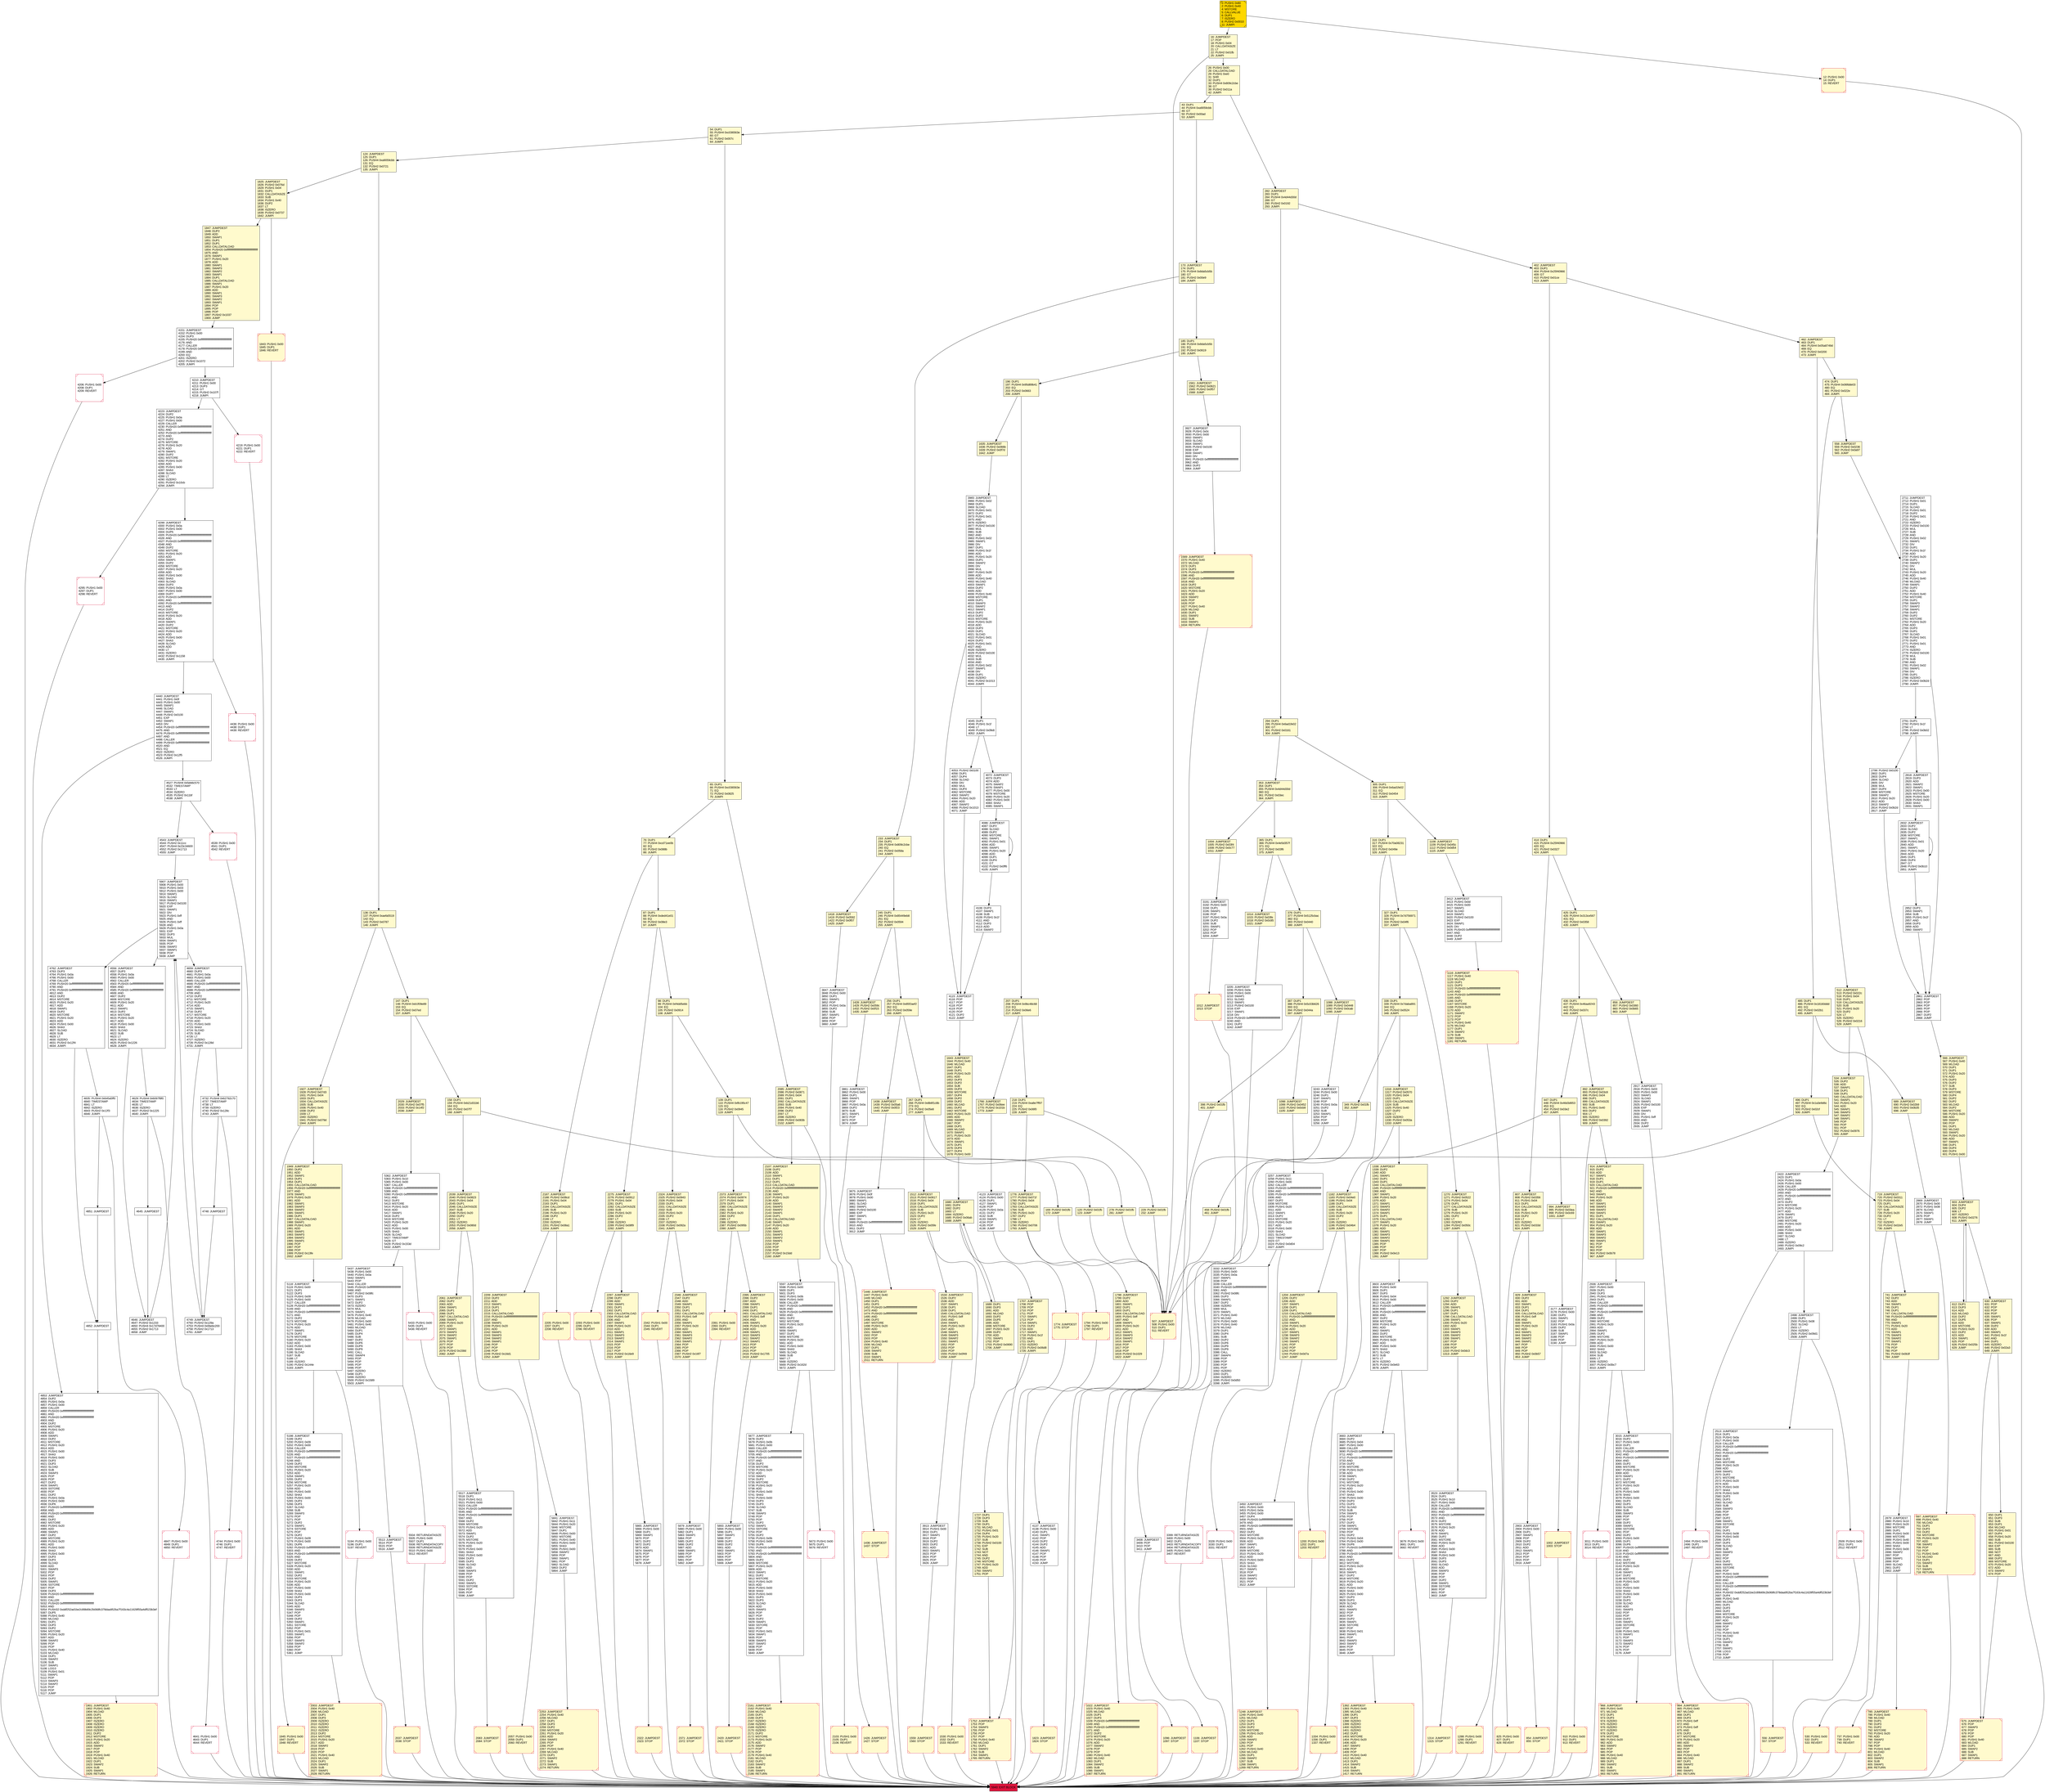 digraph G {
bgcolor=transparent rankdir=UD;
node [shape=box style=filled color=black fillcolor=white fontname=arial fontcolor=black];
1707 [label="1707: JUMPDEST\l1708: POP\l1709: POP\l1710: POP\l1711: POP\l1712: SWAP1\l1713: POP\l1714: SWAP1\l1715: DUP2\l1716: ADD\l1717: SWAP1\l1718: PUSH1 0x1f\l1720: AND\l1721: DUP1\l1722: ISZERO\l1723: PUSH2 0x06d8\l1726: JUMPI\l" fillcolor=lemonchiffon ];
4527 [label="4527: PUSH4 0x5eb6c570\l4532: TIMESTAMP\l4533: LT\l4534: ISZERO\l4535: PUSH2 0x11bf\l4538: JUMPI\l" ];
4835 [label="4835: PUSH4 0x645a5ff0\l4840: TIMESTAMP\l4841: LT\l4842: ISZERO\l4843: PUSH2 0x12f3\l4846: JUMPI\l" ];
1426 [label="1426: JUMPDEST\l1427: STOP\l" fillcolor=lemonchiffon shape=Msquare color=crimson ];
1436 [label="1436: JUMPDEST\l1437: STOP\l" fillcolor=lemonchiffon shape=Msquare color=crimson ];
1798 [label="1798: JUMPDEST\l1799: DUP2\l1800: ADD\l1801: SWAP1\l1802: DUP1\l1803: DUP1\l1804: CALLDATALOAD\l1805: PUSH1 0xff\l1807: AND\l1808: SWAP1\l1809: PUSH1 0x20\l1811: ADD\l1812: SWAP1\l1813: SWAP3\l1814: SWAP2\l1815: SWAP1\l1816: POP\l1817: POP\l1818: POP\l1819: PUSH2 0x1029\l1822: JUMP\l" fillcolor=lemonchiffon ];
4151 [label="4151: JUMPDEST\l4152: PUSH1 0x00\l4154: DUP3\l4155: PUSH20 0xffffffffffffffffffffffffffffffffffffffff\l4176: AND\l4177: CALLER\l4178: PUSH20 0xffffffffffffffffffffffffffffffffffffffff\l4199: AND\l4200: EQ\l4201: ISZERO\l4202: PUSH2 0x1072\l4205: JUMPI\l" ];
256 [label="256: DUP1\l257: PUSH4 0x85f2aef2\l262: EQ\l263: PUSH2 0x059e\l266: JUMPI\l" fillcolor=lemonchiffon ];
4659 [label="4659: JUMPDEST\l4660: DUP3\l4661: PUSH1 0x0a\l4663: PUSH1 0x00\l4665: CALLER\l4666: PUSH20 0xffffffffffffffffffffffffffffffffffffffff\l4687: AND\l4688: PUSH20 0xffffffffffffffffffffffffffffffffffffffff\l4709: AND\l4710: DUP2\l4711: MSTORE\l4712: PUSH1 0x20\l4714: ADD\l4715: SWAP1\l4716: DUP2\l4717: MSTORE\l4718: PUSH1 0x20\l4720: ADD\l4721: PUSH1 0x00\l4723: SHA3\l4724: SLOAD\l4725: SUB\l4726: LT\l4727: ISZERO\l4728: PUSH2 0x128d\l4731: JUMPI\l" ];
1088 [label="1088: JUMPDEST\l1089: PUSH2 0x0448\l1092: PUSH2 0x0cab\l1095: JUMP\l" fillcolor=lemonchiffon ];
3412 [label="3412: JUMPDEST\l3413: PUSH1 0x0d\l3415: PUSH1 0x00\l3417: SWAP1\l3418: SLOAD\l3419: SWAP1\l3420: PUSH2 0x0100\l3423: EXP\l3424: SWAP1\l3425: DIV\l3426: PUSH20 0xffffffffffffffffffffffffffffffffffffffff\l3447: AND\l3448: DUP2\l3449: JUMP\l" ];
1776 [label="1776: JUMPDEST\l1777: PUSH2 0x071f\l1780: PUSH1 0x04\l1782: DUP1\l1783: CALLDATASIZE\l1784: SUB\l1785: PUSH1 0x20\l1787: DUP2\l1788: LT\l1789: ISZERO\l1790: PUSH2 0x0706\l1793: JUMPI\l" fillcolor=lemonchiffon ];
3332 [label="3332: JUMPDEST\l3333: PUSH1 0x00\l3335: PUSH1 0x0a\l3337: SWAP1\l3338: POP\l3339: CALLER\l3340: PUSH20 0xffffffffffffffffffffffffffffffffffffffff\l3361: AND\l3362: PUSH2 0x08fc\l3365: DUP3\l3366: SWAP1\l3367: DUP2\l3368: ISZERO\l3369: MUL\l3370: SWAP1\l3371: PUSH1 0x40\l3373: MLOAD\l3374: PUSH1 0x00\l3376: PUSH1 0x40\l3378: MLOAD\l3379: DUP1\l3380: DUP4\l3381: SUB\l3382: DUP2\l3383: DUP6\l3384: DUP9\l3385: DUP9\l3386: CALL\l3387: SWAP4\l3388: POP\l3389: POP\l3390: POP\l3391: POP\l3392: ISZERO\l3393: DUP1\l3394: ISZERO\l3395: PUSH2 0x0d50\l3398: JUMPI\l" ];
2818 [label="2818: JUMPDEST\l2819: DUP3\l2820: ADD\l2821: SWAP2\l2822: SWAP1\l2823: PUSH1 0x00\l2825: MSTORE\l2826: PUSH1 0x20\l2828: PUSH1 0x00\l2830: SHA3\l2831: SWAP1\l" ];
4539 [label="4539: PUSH1 0x00\l4541: DUP1\l4542: REVERT\l" shape=Msquare color=crimson ];
5198 [label="5198: JUMPDEST\l5199: DUP2\l5200: PUSH1 0x09\l5202: PUSH1 0x00\l5204: CALLER\l5205: PUSH20 0xffffffffffffffffffffffffffffffffffffffff\l5226: AND\l5227: PUSH20 0xffffffffffffffffffffffffffffffffffffffff\l5248: AND\l5249: DUP2\l5250: MSTORE\l5251: PUSH1 0x20\l5253: ADD\l5254: SWAP1\l5255: DUP2\l5256: MSTORE\l5257: PUSH1 0x20\l5259: ADD\l5260: PUSH1 0x00\l5262: SHA3\l5263: PUSH1 0x00\l5265: DUP3\l5266: DUP3\l5267: SLOAD\l5268: SUB\l5269: SWAP3\l5270: POP\l5271: POP\l5272: DUP2\l5273: SWAP1\l5274: SSTORE\l5275: POP\l5276: DUP2\l5277: PUSH1 0x09\l5279: PUSH1 0x00\l5281: DUP6\l5282: PUSH20 0xffffffffffffffffffffffffffffffffffffffff\l5303: AND\l5304: PUSH20 0xffffffffffffffffffffffffffffffffffffffff\l5325: AND\l5326: DUP2\l5327: MSTORE\l5328: PUSH1 0x20\l5330: ADD\l5331: SWAP1\l5332: DUP2\l5333: MSTORE\l5334: PUSH1 0x20\l5336: ADD\l5337: PUSH1 0x00\l5339: SHA3\l5340: PUSH1 0x00\l5342: DUP3\l5343: DUP3\l5344: SLOAD\l5345: ADD\l5346: SWAP3\l5347: POP\l5348: POP\l5349: DUP2\l5350: SWAP1\l5351: SSTORE\l5352: POP\l5353: PUSH1 0x01\l5355: SWAP1\l5356: POP\l5357: SWAP3\l5358: SWAP2\l5359: POP\l5360: POP\l5361: JUMP\l" ];
4086 [label="4086: JUMPDEST\l4087: DUP2\l4088: SLOAD\l4089: DUP2\l4090: MSTORE\l4091: SWAP1\l4092: PUSH1 0x01\l4094: ADD\l4095: SWAP1\l4096: PUSH1 0x20\l4098: ADD\l4099: DUP1\l4100: DUP4\l4101: GT\l4102: PUSH2 0x0ff6\l4105: JUMPI\l" ];
2494 [label="2494: PUSH1 0x00\l2496: DUP1\l2497: REVERT\l" shape=Msquare color=crimson ];
1292 [label="1292: JUMPDEST\l1293: DUP2\l1294: ADD\l1295: SWAP1\l1296: DUP1\l1297: DUP1\l1298: CALLDATALOAD\l1299: SWAP1\l1300: PUSH1 0x20\l1302: ADD\l1303: SWAP1\l1304: SWAP3\l1305: SWAP2\l1306: SWAP1\l1307: POP\l1308: POP\l1309: POP\l1310: PUSH2 0x0dc3\l1313: JUMP\l" fillcolor=lemonchiffon ];
4115 [label="4115: JUMPDEST\l4116: POP\l4117: POP\l4118: POP\l4119: POP\l4120: POP\l4121: DUP2\l4122: JUMP\l" ];
2373 [label="2373: JUMPDEST\l2374: PUSH2 0x0974\l2377: PUSH1 0x04\l2379: DUP1\l2380: CALLDATASIZE\l2381: SUB\l2382: PUSH1 0x20\l2384: DUP2\l2385: LT\l2386: ISZERO\l2387: PUSH2 0x095b\l2390: JUMPI\l" fillcolor=lemonchiffon ];
4629 [label="4629: PUSH4 0x6097f8f0\l4634: TIMESTAMP\l4635: LT\l4636: ISZERO\l4637: PUSH2 0x1225\l4640: JUMPI\l" ];
1512 [label="1512: JUMPDEST\l1513: PUSH2 0x0617\l1516: PUSH1 0x04\l1518: DUP1\l1519: CALLDATASIZE\l1520: SUB\l1521: PUSH1 0x20\l1523: DUP2\l1524: LT\l1525: ISZERO\l1526: PUSH2 0x05fe\l1529: JUMPI\l" fillcolor=lemonchiffon ];
462 [label="462: JUMPDEST\l463: DUP1\l464: PUSH4 0x05a8749d\l469: EQ\l470: PUSH2 0x0200\l473: JUMPI\l" fillcolor=lemonchiffon ];
910 [label="910: PUSH1 0x00\l912: DUP1\l913: REVERT\l" fillcolor=lemonchiffon shape=Msquare color=crimson ];
4123 [label="4123: JUMPDEST\l4124: PUSH1 0x00\l4126: DUP1\l4127: SWAP1\l4128: POP\l4129: PUSH1 0x0a\l4131: DUP2\l4132: SUB\l4133: SWAP1\l4134: POP\l4135: POP\l4136: JUMP\l" ];
4106 [label="4106: DUP3\l4107: SWAP1\l4108: SUB\l4109: PUSH1 0x1f\l4111: AND\l4112: DUP3\l4113: ADD\l4114: SWAP2\l" ];
5597 [label="5597: JUMPDEST\l5598: PUSH1 0x00\l5600: DUP1\l5601: DUP3\l5602: PUSH1 0x0b\l5604: PUSH1 0x00\l5606: CALLER\l5607: PUSH20 0xffffffffffffffffffffffffffffffffffffffff\l5628: AND\l5629: PUSH20 0xffffffffffffffffffffffffffffffffffffffff\l5650: AND\l5651: DUP2\l5652: MSTORE\l5653: PUSH1 0x20\l5655: ADD\l5656: SWAP1\l5657: DUP2\l5658: MSTORE\l5659: PUSH1 0x20\l5661: ADD\l5662: PUSH1 0x00\l5664: SHA3\l5665: SLOAD\l5666: SUB\l5667: LT\l5668: ISZERO\l5669: PUSH2 0x162d\l5672: JUMPI\l" ];
4543 [label="4543: JUMPDEST\l4544: PUSH2 0x11cc\l4547: PUSH4 0x23c34600\l4552: PUSH2 0x1713\l4555: JUMP\l" ];
630 [label="630: JUMPDEST\l631: POP\l632: POP\l633: POP\l634: POP\l635: SWAP1\l636: POP\l637: SWAP1\l638: DUP2\l639: ADD\l640: SWAP1\l641: PUSH1 0x1f\l643: AND\l644: DUP1\l645: ISZERO\l646: PUSH2 0x02a3\l649: JUMPI\l" fillcolor=lemonchiffon ];
2061 [label="2061: JUMPDEST\l2062: DUP2\l2063: ADD\l2064: SWAP1\l2065: DUP1\l2066: DUP1\l2067: CALLDATALOAD\l2068: SWAP1\l2069: PUSH1 0x20\l2071: ADD\l2072: SWAP1\l2073: SWAP3\l2074: SWAP2\l2075: SWAP1\l2076: POP\l2077: POP\l2078: POP\l2079: PUSH2 0x158d\l2082: JUMP\l" fillcolor=lemonchiffon ];
1004 [label="1004: JUMPDEST\l1005: PUSH2 0x03f4\l1008: PUSH2 0x0c77\l1011: JUMP\l" fillcolor=lemonchiffon ];
1945 [label="1945: PUSH1 0x00\l1947: DUP1\l1948: REVERT\l" fillcolor=lemonchiffon shape=Msquare color=crimson ];
4210 [label="4210: JUMPDEST\l4211: PUSH1 0x00\l4213: DUP3\l4214: GT\l4215: PUSH2 0x107f\l4218: JUMPI\l" ];
2039 [label="2039: JUMPDEST\l2040: PUSH2 0x0823\l2043: PUSH1 0x04\l2045: DUP1\l2046: CALLDATASIZE\l2047: SUB\l2048: PUSH1 0x20\l2050: DUP2\l2051: LT\l2052: ISZERO\l2053: PUSH2 0x080d\l2056: JUMPI\l" fillcolor=lemonchiffon ];
4852 [label="4852: JUMPDEST\l" ];
267 [label="267: DUP1\l268: PUSH4 0x8b6f1c8b\l273: EQ\l274: PUSH2 0x05e8\l277: JUMPI\l" fillcolor=lemonchiffon ];
3875 [label="3875: JUMPDEST\l3876: PUSH1 0x0f\l3878: PUSH1 0x00\l3880: SWAP1\l3881: SLOAD\l3882: SWAP1\l3883: PUSH2 0x0100\l3886: EXP\l3887: SWAP1\l3888: DIV\l3889: PUSH20 0xffffffffffffffffffffffffffffffffffffffff\l3910: AND\l3911: DUP2\l3912: JUMP\l" ];
4851 [label="4851: JUMPDEST\l" ];
4748 [label="4748: JUMPDEST\l" ];
3177 [label="3177: JUMPDEST\l3178: PUSH1 0x00\l3180: DUP1\l3181: SWAP1\l3182: POP\l3183: PUSH1 0x0a\l3185: DUP2\l3186: SUB\l3187: SWAP1\l3188: POP\l3189: POP\l3190: JUMP\l" ];
2346 [label="2346: JUMPDEST\l2347: DUP2\l2348: ADD\l2349: SWAP1\l2350: DUP1\l2351: DUP1\l2352: CALLDATALOAD\l2353: PUSH1 0xff\l2355: AND\l2356: SWAP1\l2357: PUSH1 0x20\l2359: ADD\l2360: SWAP1\l2361: SWAP3\l2362: SWAP2\l2363: SWAP1\l2364: POP\l2365: POP\l2366: POP\l2367: PUSH2 0x16f7\l2370: JUMP\l" fillcolor=lemonchiffon ];
534 [label="534: JUMPDEST\l535: DUP2\l536: ADD\l537: SWAP1\l538: DUP1\l539: DUP1\l540: CALLDATALOAD\l541: SWAP1\l542: PUSH1 0x20\l544: ADD\l545: SWAP1\l546: SWAP3\l547: SWAP2\l548: SWAP1\l549: POP\l550: POP\l551: POP\l552: PUSH2 0x0976\l555: JUMP\l" fillcolor=lemonchiffon ];
365 [label="365: DUP1\l366: PUSH4 0x4e5d357f\l371: EQ\l372: PUSH2 0x03f6\l375: JUMPI\l" fillcolor=lemonchiffon ];
1392 [label="1392: JUMPDEST\l1393: PUSH1 0x40\l1395: MLOAD\l1396: DUP1\l1397: DUP3\l1398: ISZERO\l1399: ISZERO\l1400: ISZERO\l1401: ISZERO\l1402: DUP2\l1403: MSTORE\l1404: PUSH1 0x20\l1406: ADD\l1407: SWAP2\l1408: POP\l1409: POP\l1410: PUSH1 0x40\l1412: MLOAD\l1413: DUP1\l1414: SWAP2\l1415: SUB\l1416: SWAP1\l1417: RETURN\l" fillcolor=lemonchiffon shape=Msquare color=crimson ];
26 [label="26: PUSH1 0x00\l28: CALLDATALOAD\l29: PUSH1 0xe0\l31: SHR\l32: DUP1\l33: PUSH4 0x809c2cbe\l38: GT\l39: PUSH2 0x011a\l42: JUMPI\l" fillcolor=lemonchiffon ];
1901 [label="1901: JUMPDEST\l1902: PUSH1 0x40\l1904: MLOAD\l1905: DUP1\l1906: DUP3\l1907: ISZERO\l1908: ISZERO\l1909: ISZERO\l1910: ISZERO\l1911: DUP2\l1912: MSTORE\l1913: PUSH1 0x20\l1915: ADD\l1916: SWAP2\l1917: POP\l1918: POP\l1919: PUSH1 0x40\l1921: MLOAD\l1922: DUP1\l1923: SWAP2\l1924: SUB\l1925: SWAP1\l1926: RETURN\l" fillcolor=lemonchiffon shape=Msquare color=crimson ];
436 [label="436: DUP1\l437: PUSH4 0x46aa9243\l442: EQ\l443: PUSH2 0x037c\l446: JUMPI\l" fillcolor=lemonchiffon ];
16 [label="16: JUMPDEST\l17: POP\l18: PUSH1 0x04\l20: CALLDATASIZE\l21: LT\l22: PUSH2 0x01fb\l25: JUMPI\l" fillcolor=lemonchiffon ];
54 [label="54: DUP1\l55: PUSH4 0xc036563e\l60: GT\l61: PUSH2 0x007c\l64: JUMPI\l" fillcolor=lemonchiffon ];
387 [label="387: DUP1\l388: PUSH4 0x5c03b626\l393: EQ\l394: PUSH2 0x044a\l397: JUMPI\l" fillcolor=lemonchiffon ];
1530 [label="1530: PUSH1 0x00\l1532: DUP1\l1533: REVERT\l" fillcolor=lemonchiffon shape=Msquare color=crimson ];
3191 [label="3191: JUMPDEST\l3192: PUSH1 0x00\l3194: DUP1\l3195: SWAP1\l3196: POP\l3197: PUSH1 0x0a\l3199: DUP2\l3200: SUB\l3201: SWAP1\l3202: POP\l3203: POP\l3204: JUMP\l" ];
892 [label="892: JUMPDEST\l893: PUSH2 0x03c8\l896: PUSH1 0x04\l898: DUP1\l899: CALLDATASIZE\l900: SUB\l901: PUSH1 0x40\l903: DUP2\l904: LT\l905: ISZERO\l906: PUSH2 0x0392\l909: JUMPI\l" fillcolor=lemonchiffon ];
1012 [label="1012: JUMPDEST\l1013: STOP\l" fillcolor=lemonchiffon shape=Msquare color=crimson ];
2037 [label="2037: JUMPDEST\l2038: STOP\l" fillcolor=lemonchiffon shape=Msquare color=crimson ];
3011 [label="3011: PUSH1 0x00\l3013: DUP1\l3014: REVERT\l" shape=Msquare color=crimson ];
414 [label="414: DUP1\l415: PUSH4 0x25f40966\l420: EQ\l421: PUSH2 0x0327\l424: JUMPI\l" fillcolor=lemonchiffon ];
2509 [label="2509: PUSH1 0x00\l2511: DUP1\l2512: REVERT\l" shape=Msquare color=crimson ];
158 [label="158: DUP1\l159: PUSH4 0xb21d31b6\l164: EQ\l165: PUSH2 0x07f7\l168: JUMPI\l" fillcolor=lemonchiffon ];
305 [label="305: DUP1\l306: PUSH4 0x6ad1fe02\l311: EQ\l312: PUSH2 0x0454\l315: JUMPI\l" fillcolor=lemonchiffon ];
185 [label="185: DUP1\l186: PUSH4 0x8da5cb5b\l191: EQ\l192: PUSH2 0x0619\l195: JUMPI\l" fillcolor=lemonchiffon ];
5437 [label="5437: JUMPDEST\l5438: PUSH1 0x00\l5440: PUSH1 0x0a\l5442: SWAP1\l5443: POP\l5444: CALLER\l5445: PUSH20 0xffffffffffffffffffffffffffffffffffffffff\l5466: AND\l5467: PUSH2 0x08fc\l5470: DUP3\l5471: SWAP1\l5472: DUP2\l5473: ISZERO\l5474: MUL\l5475: SWAP1\l5476: PUSH1 0x40\l5478: MLOAD\l5479: PUSH1 0x00\l5481: PUSH1 0x40\l5483: MLOAD\l5484: DUP1\l5485: DUP4\l5486: SUB\l5487: DUP2\l5488: DUP6\l5489: DUP9\l5490: DUP9\l5491: CALL\l5492: SWAP4\l5493: POP\l5494: POP\l5495: POP\l5496: POP\l5497: ISZERO\l5498: DUP1\l5499: ISZERO\l5500: PUSH2 0x1589\l5503: JUMPI\l" ];
120 [label="120: PUSH2 0x01fb\l123: JUMP\l" fillcolor=lemonchiffon ];
136 [label="136: DUP1\l137: PUSH4 0xaefa5519\l142: EQ\l143: PUSH2 0x0787\l146: JUMPI\l" fillcolor=lemonchiffon ];
1002 [label="1002: JUMPDEST\l1003: STOP\l" fillcolor=lemonchiffon shape=Msquare color=crimson ];
3243 [label="3243: JUMPDEST\l3244: PUSH1 0x00\l3246: DUP1\l3247: SWAP1\l3248: POP\l3249: PUSH1 0x0a\l3251: DUP2\l3252: SUB\l3253: SWAP1\l3254: POP\l3255: POP\l3256: JUMP\l" ];
1182 [label="1182: JUMPDEST\l1183: PUSH2 0x04e0\l1186: PUSH1 0x04\l1188: DUP1\l1189: CALLDATASIZE\l1190: SUB\l1191: PUSH1 0x20\l1193: DUP2\l1194: LT\l1195: ISZERO\l1196: PUSH2 0x04b4\l1199: JUMPI\l" fillcolor=lemonchiffon ];
485 [label="485: DUP1\l486: PUSH4 0x18160ddd\l491: EQ\l492: PUSH2 0x02b1\l495: JUMPI\l" fillcolor=lemonchiffon ];
2903 [label="2903: JUMPDEST\l2904: PUSH1 0x00\l2906: DUP1\l2907: SWAP1\l2908: POP\l2909: DUP2\l2910: DUP2\l2911: ADD\l2912: SWAP1\l2913: POP\l2914: POP\l2915: POP\l2916: JUMP\l" ];
566 [label="566: JUMPDEST\l567: PUSH1 0x40\l569: MLOAD\l570: DUP1\l571: DUP1\l572: PUSH1 0x20\l574: ADD\l575: DUP3\l576: DUP2\l577: SUB\l578: DUP3\l579: MSTORE\l580: DUP4\l581: DUP2\l582: DUP2\l583: MLOAD\l584: DUP2\l585: MSTORE\l586: PUSH1 0x20\l588: ADD\l589: SWAP2\l590: POP\l591: DUP1\l592: MLOAD\l593: SWAP1\l594: PUSH1 0x20\l596: ADD\l597: SWAP1\l598: DUP1\l599: DUP4\l600: DUP4\l601: PUSH1 0x00\l" fillcolor=lemonchiffon ];
2322 [label="2322: JUMPDEST\l2323: STOP\l" fillcolor=lemonchiffon shape=Msquare color=crimson ];
2342 [label="2342: PUSH1 0x00\l2344: DUP1\l2345: REVERT\l" fillcolor=lemonchiffon shape=Msquare color=crimson ];
402 [label="402: JUMPDEST\l403: DUP1\l404: PUSH4 0x25f40966\l409: GT\l410: PUSH2 0x01ce\l413: JUMPI\l" fillcolor=lemonchiffon ];
1823 [label="1823: JUMPDEST\l1824: STOP\l" fillcolor=lemonchiffon shape=Msquare color=crimson ];
2711 [label="2711: JUMPDEST\l2712: PUSH1 0x01\l2714: DUP1\l2715: SLOAD\l2716: PUSH1 0x01\l2718: DUP2\l2719: PUSH1 0x01\l2721: AND\l2722: ISZERO\l2723: PUSH2 0x0100\l2726: MUL\l2727: SUB\l2728: AND\l2729: PUSH1 0x02\l2731: SWAP1\l2732: DIV\l2733: DUP1\l2734: PUSH1 0x1f\l2736: ADD\l2737: PUSH1 0x20\l2739: DUP1\l2740: SWAP2\l2741: DIV\l2742: MUL\l2743: PUSH1 0x20\l2745: ADD\l2746: PUSH1 0x40\l2748: MLOAD\l2749: SWAP1\l2750: DUP2\l2751: ADD\l2752: PUSH1 0x40\l2754: MSTORE\l2755: DUP1\l2756: SWAP3\l2757: SWAP2\l2758: SWAP1\l2759: DUP2\l2760: DUP2\l2761: MSTORE\l2762: PUSH1 0x20\l2764: ADD\l2765: DUP3\l2766: DUP1\l2767: SLOAD\l2768: PUSH1 0x01\l2770: DUP2\l2771: PUSH1 0x01\l2773: AND\l2774: ISZERO\l2775: PUSH2 0x0100\l2778: MUL\l2779: SUB\l2780: AND\l2781: PUSH1 0x02\l2783: SWAP1\l2784: DIV\l2785: DUP1\l2786: ISZERO\l2787: PUSH2 0x0b2d\l2790: JUMPI\l" ];
4045 [label="4045: DUP1\l4046: PUSH1 0x1f\l4048: LT\l4049: PUSH2 0x0fe8\l4052: JUMPI\l" ];
1843 [label="1843: PUSH1 0x00\l1845: DUP1\l1846: REVERT\l" fillcolor=lemonchiffon shape=Msquare color=crimson ];
1334 [label="1334: PUSH1 0x00\l1336: DUP1\l1337: REVERT\l" fillcolor=lemonchiffon shape=Msquare color=crimson ];
5841 [label="5841: JUMPDEST\l5842: PUSH1 0x11\l5844: PUSH1 0x20\l5846: MSTORE\l5847: DUP1\l5848: PUSH1 0x00\l5850: MSTORE\l5851: PUSH1 0x40\l5853: PUSH1 0x00\l5855: SHA3\l5856: PUSH1 0x00\l5858: SWAP2\l5859: POP\l5860: SWAP1\l5861: POP\l5862: SLOAD\l5863: DUP2\l5864: JUMP\l" ];
233 [label="233: JUMPDEST\l234: DUP1\l235: PUSH4 0x809c2cbe\l240: EQ\l241: PUSH2 0x058a\l244: JUMPI\l" fillcolor=lemonchiffon ];
825 [label="825: PUSH1 0x00\l827: DUP1\l828: REVERT\l" fillcolor=lemonchiffon shape=Msquare color=crimson ];
5433 [label="5433: PUSH1 0x00\l5435: DUP1\l5436: REVERT\l" shape=Msquare color=crimson ];
376 [label="376: DUP1\l377: PUSH4 0x5125cbac\l382: EQ\l383: PUSH2 0x0440\l386: JUMPI\l" fillcolor=lemonchiffon ];
3913 [label="3913: JUMPDEST\l3914: PUSH1 0x00\l3916: DUP1\l3917: SWAP1\l3918: POP\l3919: DUP2\l3920: DUP2\l3921: ADD\l3922: SWAP1\l3923: POP\l3924: POP\l3925: POP\l3926: JUMP\l" ];
3328 [label="3328: PUSH1 0x00\l3330: DUP1\l3331: REVERT\l" shape=Msquare color=crimson ];
785 [label="785: JUMPDEST\l786: PUSH1 0x40\l788: MLOAD\l789: DUP1\l790: DUP3\l791: DUP2\l792: MSTORE\l793: PUSH1 0x20\l795: ADD\l796: SWAP2\l797: POP\l798: POP\l799: PUSH1 0x40\l801: MLOAD\l802: DUP1\l803: SWAP2\l804: SUB\l805: SWAP1\l806: RETURN\l" fillcolor=lemonchiffon shape=Msquare color=crimson ];
1794 [label="1794: PUSH1 0x00\l1796: DUP1\l1797: REVERT\l" fillcolor=lemonchiffon shape=Msquare color=crimson ];
353 [label="353: JUMPDEST\l354: DUP1\l355: PUSH4 0x4d44d30d\l360: EQ\l361: PUSH2 0x03ec\l364: JUMPI\l" fillcolor=lemonchiffon ];
124 [label="124: JUMPDEST\l125: DUP1\l126: PUSH4 0xa9059cbb\l131: EQ\l132: PUSH2 0x0721\l135: JUMPI\l" fillcolor=lemonchiffon ];
474 [label="474: DUP1\l475: PUSH4 0x06fdde03\l480: EQ\l481: PUSH2 0x022e\l484: JUMPI\l" fillcolor=lemonchiffon ];
1288 [label="1288: PUSH1 0x00\l1290: DUP1\l1291: REVERT\l" fillcolor=lemonchiffon shape=Msquare color=crimson ];
512 [label="512: JUMPDEST\l513: PUSH2 0x022c\l516: PUSH1 0x04\l518: DUP1\l519: CALLDATASIZE\l520: SUB\l521: PUSH1 0x20\l523: DUP2\l524: LT\l525: ISZERO\l526: PUSH2 0x0216\l529: JUMPI\l" fillcolor=lemonchiffon ];
169 [label="169: PUSH2 0x01fb\l172: JUMP\l" fillcolor=lemonchiffon ];
2029 [label="2029: JUMPDEST\l2030: PUSH2 0x07f5\l2033: PUSH2 0x14f2\l2036: JUMP\l" fillcolor=lemonchiffon ];
1022 [label="1022: JUMPDEST\l1023: PUSH1 0x40\l1025: MLOAD\l1026: DUP1\l1027: DUP3\l1028: PUSH20 0xffffffffffffffffffffffffffffffffffffffff\l1049: AND\l1050: PUSH20 0xffffffffffffffffffffffffffffffffffffffff\l1071: AND\l1072: DUP2\l1073: MSTORE\l1074: PUSH1 0x20\l1076: ADD\l1077: SWAP2\l1078: POP\l1079: POP\l1080: PUSH1 0x40\l1082: MLOAD\l1083: DUP1\l1084: SWAP2\l1085: SUB\l1086: SWAP1\l1087: RETURN\l" fillcolor=lemonchiffon shape=Msquare color=crimson ];
558 [label="558: JUMPDEST\l559: PUSH2 0x0236\l562: PUSH2 0x0a97\l565: JUMP\l" fillcolor=lemonchiffon ];
5517 [label="5517: JUMPDEST\l5518: DUP1\l5519: PUSH1 0x11\l5521: PUSH1 0x00\l5523: CALLER\l5524: PUSH20 0xffffffffffffffffffffffffffffffffffffffff\l5545: AND\l5546: PUSH20 0xffffffffffffffffffffffffffffffffffffffff\l5567: AND\l5568: DUP2\l5569: MSTORE\l5570: PUSH1 0x20\l5572: ADD\l5573: SWAP1\l5574: DUP2\l5575: MSTORE\l5576: PUSH1 0x20\l5578: ADD\l5579: PUSH1 0x00\l5581: SHA3\l5582: PUSH1 0x00\l5584: DUP3\l5585: DUP3\l5586: SLOAD\l5587: ADD\l5588: SWAP3\l5589: POP\l5590: POP\l5591: DUP2\l5592: SWAP1\l5593: SSTORE\l5594: POP\l5595: POP\l5596: JUMP\l" ];
1314 [label="1314: JUMPDEST\l1315: STOP\l" fillcolor=lemonchiffon shape=Msquare color=crimson ];
1847 [label="1847: JUMPDEST\l1848: DUP2\l1849: ADD\l1850: SWAP1\l1851: DUP1\l1852: DUP1\l1853: CALLDATALOAD\l1854: PUSH20 0xffffffffffffffffffffffffffffffffffffffff\l1875: AND\l1876: SWAP1\l1877: PUSH1 0x20\l1879: ADD\l1880: SWAP1\l1881: SWAP3\l1882: SWAP2\l1883: SWAP1\l1884: DUP1\l1885: CALLDATALOAD\l1886: SWAP1\l1887: PUSH1 0x20\l1889: ADD\l1890: SWAP1\l1891: SWAP3\l1892: SWAP2\l1893: SWAP1\l1894: POP\l1895: POP\l1896: POP\l1897: PUSH2 0x1037\l1900: JUMP\l" fillcolor=lemonchiffon ];
87 [label="87: DUP1\l88: PUSH4 0xded41e01\l93: EQ\l94: PUSH2 0x08e3\l97: JUMPI\l" fillcolor=lemonchiffon ];
5362 [label="5362: JUMPDEST\l5363: PUSH1 0x10\l5365: PUSH1 0x00\l5367: CALLER\l5368: PUSH20 0xffffffffffffffffffffffffffffffffffffffff\l5389: AND\l5390: PUSH20 0xffffffffffffffffffffffffffffffffffffffff\l5411: AND\l5412: DUP2\l5413: MSTORE\l5414: PUSH1 0x20\l5416: ADD\l5417: SWAP1\l5418: DUP2\l5419: MSTORE\l5420: PUSH1 0x20\l5422: ADD\l5423: PUSH1 0x00\l5425: SHA3\l5426: SLOAD\l5427: TIMESTAMP\l5428: GT\l5429: PUSH2 0x153d\l5432: JUMPI\l" ];
4732 [label="4732: PUSH4 0x62792c70\l4737: TIMESTAMP\l4738: LT\l4739: ISZERO\l4740: PUSH2 0x128c\l4743: JUMPI\l" ];
994 [label="994: JUMPDEST\l995: PUSH2 0x03ea\l998: PUSH2 0x0c69\l1001: JUMP\l" fillcolor=lemonchiffon ];
1689 [label="1689: DUP1\l1690: DUP3\l1691: ADD\l1692: MLOAD\l1693: DUP2\l1694: DUP5\l1695: ADD\l1696: MSTORE\l1697: PUSH1 0x20\l1699: DUP2\l1700: ADD\l1701: SWAP1\l1702: POP\l1703: PUSH2 0x0690\l1706: JUMP\l" fillcolor=lemonchiffon ];
1927 [label="1927: JUMPDEST\l1928: PUSH2 0x07d3\l1931: PUSH1 0x04\l1933: DUP1\l1934: CALLDATASIZE\l1935: SUB\l1936: PUSH1 0x40\l1938: DUP2\l1939: LT\l1940: ISZERO\l1941: PUSH2 0x079d\l1944: JUMPI\l" fillcolor=lemonchiffon ];
854 [label="854: JUMPDEST\l855: STOP\l" fillcolor=lemonchiffon shape=Msquare color=crimson ];
5677 [label="5677: JUMPDEST\l5678: DUP2\l5679: PUSH1 0x0b\l5681: PUSH1 0x00\l5683: CALLER\l5684: PUSH20 0xffffffffffffffffffffffffffffffffffffffff\l5705: AND\l5706: PUSH20 0xffffffffffffffffffffffffffffffffffffffff\l5727: AND\l5728: DUP2\l5729: MSTORE\l5730: PUSH1 0x20\l5732: ADD\l5733: SWAP1\l5734: DUP2\l5735: MSTORE\l5736: PUSH1 0x20\l5738: ADD\l5739: PUSH1 0x00\l5741: SHA3\l5742: PUSH1 0x00\l5744: DUP3\l5745: DUP3\l5746: SLOAD\l5747: SUB\l5748: SWAP3\l5749: POP\l5750: POP\l5751: DUP2\l5752: SWAP1\l5753: SSTORE\l5754: POP\l5755: DUP2\l5756: PUSH1 0x0b\l5758: PUSH1 0x00\l5760: DUP6\l5761: PUSH20 0xffffffffffffffffffffffffffffffffffffffff\l5782: AND\l5783: PUSH20 0xffffffffffffffffffffffffffffffffffffffff\l5804: AND\l5805: DUP2\l5806: MSTORE\l5807: PUSH1 0x20\l5809: ADD\l5810: SWAP1\l5811: DUP2\l5812: MSTORE\l5813: PUSH1 0x20\l5815: ADD\l5816: PUSH1 0x00\l5818: SHA3\l5819: PUSH1 0x00\l5821: DUP3\l5822: DUP3\l5823: SLOAD\l5824: ADD\l5825: SWAP3\l5826: POP\l5827: POP\l5828: DUP2\l5829: SWAP1\l5830: SSTORE\l5831: POP\l5832: PUSH1 0x01\l5834: SWAP1\l5835: POP\l5836: SWAP3\l5837: SWAP2\l5838: POP\l5839: POP\l5840: JUMP\l" ];
1635 [label="1635: JUMPDEST\l1636: PUSH2 0x066b\l1639: PUSH2 0x0f7d\l1642: JUMP\l" fillcolor=lemonchiffon ];
3450 [label="3450: JUMPDEST\l3451: PUSH1 0x00\l3453: PUSH1 0x0a\l3455: PUSH1 0x00\l3457: DUP4\l3458: PUSH20 0xffffffffffffffffffffffffffffffffffffffff\l3479: AND\l3480: PUSH20 0xffffffffffffffffffffffffffffffffffffffff\l3501: AND\l3502: DUP2\l3503: MSTORE\l3504: PUSH1 0x20\l3506: ADD\l3507: SWAP1\l3508: DUP2\l3509: MSTORE\l3510: PUSH1 0x20\l3512: ADD\l3513: PUSH1 0x00\l3515: SHA3\l3516: SLOAD\l3517: SWAP1\l3518: POP\l3519: SWAP2\l3520: SWAP1\l3521: POP\l3522: JUMP\l" ];
3965 [label="3965: JUMPDEST\l3966: PUSH1 0x02\l3968: DUP1\l3969: SLOAD\l3970: PUSH1 0x01\l3972: DUP2\l3973: PUSH1 0x01\l3975: AND\l3976: ISZERO\l3977: PUSH2 0x0100\l3980: MUL\l3981: SUB\l3982: AND\l3983: PUSH1 0x02\l3985: SWAP1\l3986: DIV\l3987: DUP1\l3988: PUSH1 0x1f\l3990: ADD\l3991: PUSH1 0x20\l3993: DUP1\l3994: SWAP2\l3995: DIV\l3996: MUL\l3997: PUSH1 0x20\l3999: ADD\l4000: PUSH1 0x40\l4002: MLOAD\l4003: SWAP1\l4004: DUP2\l4005: ADD\l4006: PUSH1 0x40\l4008: MSTORE\l4009: DUP1\l4010: SWAP3\l4011: SWAP2\l4012: SWAP1\l4013: DUP2\l4014: DUP2\l4015: MSTORE\l4016: PUSH1 0x20\l4018: ADD\l4019: DUP3\l4020: DUP1\l4021: SLOAD\l4022: PUSH1 0x01\l4024: DUP2\l4025: PUSH1 0x01\l4027: AND\l4028: ISZERO\l4029: PUSH2 0x0100\l4032: MUL\l4033: SUB\l4034: AND\l4035: PUSH1 0x02\l4037: SWAP1\l4038: DIV\l4039: DUP1\l4040: ISZERO\l4041: PUSH2 0x1013\l4044: JUMPI\l" ];
327 [label="327: DUP1\l328: PUSH4 0x7d756971\l333: EQ\l334: PUSH2 0x04f6\l337: JUMPI\l" fillcolor=lemonchiffon ];
807 [label="807: JUMPDEST\l808: PUSH2 0x0356\l811: PUSH1 0x04\l813: DUP1\l814: CALLDATASIZE\l815: SUB\l816: PUSH1 0x20\l818: DUP2\l819: LT\l820: ISZERO\l821: PUSH2 0x033d\l824: JUMPI\l" fillcolor=lemonchiffon ];
864 [label="864: JUMPDEST\l865: PUSH1 0x40\l867: MLOAD\l868: DUP1\l869: DUP3\l870: PUSH1 0xff\l872: AND\l873: PUSH1 0xff\l875: AND\l876: DUP2\l877: MSTORE\l878: PUSH1 0x20\l880: ADD\l881: SWAP2\l882: POP\l883: POP\l884: PUSH1 0x40\l886: MLOAD\l887: DUP1\l888: SWAP2\l889: SUB\l890: SWAP1\l891: RETURN\l" fillcolor=lemonchiffon shape=Msquare color=crimson ];
2371 [label="2371: JUMPDEST\l2372: STOP\l" fillcolor=lemonchiffon shape=Msquare color=crimson ];
5893 [label="5893: JUMPDEST\l5894: PUSH1 0x00\l5896: DUP1\l5897: SWAP1\l5898: POP\l5899: DUP2\l5900: DUP2\l5901: ADD\l5902: SWAP1\l5903: POP\l5904: POP\l5905: POP\l5906: JUMP\l" ];
4556 [label="4556: JUMPDEST\l4557: DUP3\l4558: PUSH1 0x0a\l4560: PUSH1 0x00\l4562: CALLER\l4563: PUSH20 0xffffffffffffffffffffffffffffffffffffffff\l4584: AND\l4585: PUSH20 0xffffffffffffffffffffffffffffffffffffffff\l4606: AND\l4607: DUP2\l4608: MSTORE\l4609: PUSH1 0x20\l4611: ADD\l4612: SWAP1\l4613: DUP2\l4614: MSTORE\l4615: PUSH1 0x20\l4617: ADD\l4618: PUSH1 0x00\l4620: SHA3\l4621: SLOAD\l4622: SUB\l4623: LT\l4624: ISZERO\l4625: PUSH2 0x1226\l4628: JUMPI\l" ];
1643 [label="1643: JUMPDEST\l1644: PUSH1 0x40\l1646: MLOAD\l1647: DUP1\l1648: DUP1\l1649: PUSH1 0x20\l1651: ADD\l1652: DUP3\l1653: DUP2\l1654: SUB\l1655: DUP3\l1656: MSTORE\l1657: DUP4\l1658: DUP2\l1659: DUP2\l1660: MLOAD\l1661: DUP2\l1662: MSTORE\l1663: PUSH1 0x20\l1665: ADD\l1666: SWAP2\l1667: POP\l1668: DUP1\l1669: MLOAD\l1670: SWAP1\l1671: PUSH1 0x20\l1673: ADD\l1674: SWAP1\l1675: DUP1\l1676: DUP4\l1677: DUP4\l1678: PUSH1 0x00\l" fillcolor=lemonchiffon ];
5907 [label="5907: JUMPDEST\l5908: PUSH1 0x00\l5910: PUSH1 0x03\l5912: PUSH1 0x00\l5914: SWAP1\l5915: SLOAD\l5916: SWAP1\l5917: PUSH2 0x0100\l5920: EXP\l5921: SWAP1\l5922: DIV\l5923: PUSH1 0xff\l5925: AND\l5926: PUSH1 0xff\l5928: AND\l5929: PUSH1 0x0a\l5931: EXP\l5932: DUP3\l5933: MUL\l5934: SWAP1\l5935: POP\l5936: SWAP2\l5937: SWAP1\l5938: POP\l5939: JUMP\l" ];
4646 [label="4646: JUMPDEST\l4647: PUSH2 0x1233\l4650: PUSH4 0x17d78400\l4655: PUSH2 0x1713\l4658: JUMP\l" ];
2513 [label="2513: JUMPDEST\l2514: DUP1\l2515: PUSH1 0x0a\l2517: PUSH1 0x00\l2519: CALLER\l2520: PUSH20 0xffffffffffffffffffffffffffffffffffffffff\l2541: AND\l2542: PUSH20 0xffffffffffffffffffffffffffffffffffffffff\l2563: AND\l2564: DUP2\l2565: MSTORE\l2566: PUSH1 0x20\l2568: ADD\l2569: SWAP1\l2570: DUP2\l2571: MSTORE\l2572: PUSH1 0x20\l2574: ADD\l2575: PUSH1 0x00\l2577: SHA3\l2578: PUSH1 0x00\l2580: DUP3\l2581: DUP3\l2582: SLOAD\l2583: SUB\l2584: SWAP3\l2585: POP\l2586: POP\l2587: DUP2\l2588: SWAP1\l2589: SSTORE\l2590: POP\l2591: DUP1\l2592: PUSH1 0x08\l2594: PUSH1 0x00\l2596: DUP3\l2597: DUP3\l2598: SLOAD\l2599: SUB\l2600: SWAP3\l2601: POP\l2602: POP\l2603: DUP2\l2604: SWAP1\l2605: SSTORE\l2606: POP\l2607: PUSH1 0x00\l2609: PUSH20 0xffffffffffffffffffffffffffffffffffffffff\l2630: AND\l2631: CALLER\l2632: PUSH20 0xffffffffffffffffffffffffffffffffffffffff\l2653: AND\l2654: PUSH32 0xddf252ad1be2c89b69c2b068fc378daa952ba7f163c4a11628f55a4df523b3ef\l2687: DUP4\l2688: PUSH1 0x40\l2690: MLOAD\l2691: DUP1\l2692: DUP3\l2693: DUP2\l2694: MSTORE\l2695: PUSH1 0x20\l2697: ADD\l2698: SWAP2\l2699: POP\l2700: POP\l2701: PUSH1 0x40\l2703: MLOAD\l2704: DUP1\l2705: SWAP2\l2706: SUB\l2707: SWAP1\l2708: LOG3\l2709: POP\l2710: JUMP\l" ];
2420 [label="2420: JUMPDEST\l2421: STOP\l" fillcolor=lemonchiffon shape=Msquare color=crimson ];
2275 [label="2275: JUMPDEST\l2276: PUSH2 0x0912\l2279: PUSH1 0x04\l2281: DUP1\l2282: CALLDATASIZE\l2283: SUB\l2284: PUSH1 0x20\l2286: DUP2\l2287: LT\l2288: ISZERO\l2289: PUSH2 0x08f9\l2292: JUMPI\l" fillcolor=lemonchiffon ];
2422 [label="2422: JUMPDEST\l2423: DUP1\l2424: PUSH1 0x0a\l2426: PUSH1 0x00\l2428: CALLER\l2429: PUSH20 0xffffffffffffffffffffffffffffffffffffffff\l2450: AND\l2451: PUSH20 0xffffffffffffffffffffffffffffffffffffffff\l2472: AND\l2473: DUP2\l2474: MSTORE\l2475: PUSH1 0x20\l2477: ADD\l2478: SWAP1\l2479: DUP2\l2480: MSTORE\l2481: PUSH1 0x20\l2483: ADD\l2484: PUSH1 0x00\l2486: SHA3\l2487: SLOAD\l2488: LT\l2489: ISZERO\l2490: PUSH2 0x09c2\l2493: JUMPI\l" ];
229 [label="229: PUSH2 0x01fb\l232: JUMP\l" fillcolor=lemonchiffon ];
4645 [label="4645: JUMPDEST\l" ];
173 [label="173: JUMPDEST\l174: DUP1\l175: PUSH4 0x8da5cb5b\l180: GT\l181: PUSH2 0x00e9\l184: JUMPI\l" fillcolor=lemonchiffon ];
1428 [label="1428: JUMPDEST\l1429: PUSH2 0x059c\l1432: PUSH2 0x0f15\l1435: JUMP\l" fillcolor=lemonchiffon ];
3015 [label="3015: JUMPDEST\l3016: DUP2\l3017: PUSH1 0x00\l3019: DUP1\l3020: CALLER\l3021: PUSH20 0xffffffffffffffffffffffffffffffffffffffff\l3042: AND\l3043: PUSH20 0xffffffffffffffffffffffffffffffffffffffff\l3064: AND\l3065: DUP2\l3066: MSTORE\l3067: PUSH1 0x20\l3069: ADD\l3070: SWAP1\l3071: DUP2\l3072: MSTORE\l3073: PUSH1 0x20\l3075: ADD\l3076: PUSH1 0x00\l3078: SHA3\l3079: PUSH1 0x00\l3081: DUP3\l3082: DUP3\l3083: SLOAD\l3084: SUB\l3085: SWAP3\l3086: POP\l3087: POP\l3088: DUP2\l3089: SWAP1\l3090: SSTORE\l3091: POP\l3092: DUP2\l3093: PUSH1 0x00\l3095: DUP1\l3096: DUP6\l3097: PUSH20 0xffffffffffffffffffffffffffffffffffffffff\l3118: AND\l3119: PUSH20 0xffffffffffffffffffffffffffffffffffffffff\l3140: AND\l3141: DUP2\l3142: MSTORE\l3143: PUSH1 0x20\l3145: ADD\l3146: SWAP1\l3147: DUP2\l3148: MSTORE\l3149: PUSH1 0x20\l3151: ADD\l3152: PUSH1 0x00\l3154: SHA3\l3155: PUSH1 0x00\l3157: DUP3\l3158: DUP3\l3159: SLOAD\l3160: ADD\l3161: SWAP3\l3162: POP\l3163: POP\l3164: DUP2\l3165: SWAP1\l3166: SSTORE\l3167: POP\l3168: PUSH1 0x01\l3170: SWAP1\l3171: POP\l3172: SWAP3\l3173: SWAP2\l3174: POP\l3175: POP\l3176: JUMP\l" ];
447 [label="447: DUP1\l448: PUSH4 0x46d3d653\l453: EQ\l454: PUSH2 0x03e2\l457: JUMPI\l" fillcolor=lemonchiffon ];
2003 [label="2003: JUMPDEST\l2004: PUSH1 0x40\l2006: MLOAD\l2007: DUP1\l2008: DUP3\l2009: ISZERO\l2010: ISZERO\l2011: ISZERO\l2012: ISZERO\l2013: DUP2\l2014: MSTORE\l2015: PUSH1 0x20\l2017: ADD\l2018: SWAP2\l2019: POP\l2020: POP\l2021: PUSH1 0x40\l2023: MLOAD\l2024: DUP1\l2025: SWAP2\l2026: SUB\l2027: SWAP1\l2028: RETURN\l" fillcolor=lemonchiffon shape=Msquare color=crimson ];
2107 [label="2107: JUMPDEST\l2108: DUP2\l2109: ADD\l2110: SWAP1\l2111: DUP1\l2112: DUP1\l2113: CALLDATALOAD\l2114: PUSH20 0xffffffffffffffffffffffffffffffffffffffff\l2135: AND\l2136: SWAP1\l2137: PUSH1 0x20\l2139: ADD\l2140: SWAP1\l2141: SWAP3\l2142: SWAP2\l2143: SWAP1\l2144: DUP1\l2145: CALLDATALOAD\l2146: SWAP1\l2147: PUSH1 0x20\l2149: ADD\l2150: SWAP1\l2151: SWAP3\l2152: SWAP2\l2153: SWAP1\l2154: POP\l2155: POP\l2156: POP\l2157: PUSH2 0x15dd\l2160: JUMP\l" fillcolor=lemonchiffon ];
4072 [label="4072: JUMPDEST\l4073: DUP3\l4074: ADD\l4075: SWAP2\l4076: SWAP1\l4077: PUSH1 0x00\l4079: MSTORE\l4080: PUSH1 0x20\l4082: PUSH1 0x00\l4084: SHA3\l4085: SWAP1\l" ];
2395 [label="2395: JUMPDEST\l2396: DUP2\l2397: ADD\l2398: SWAP1\l2399: DUP1\l2400: DUP1\l2401: CALLDATALOAD\l2402: PUSH1 0xff\l2404: AND\l2405: SWAP1\l2406: PUSH1 0x20\l2408: ADD\l2409: SWAP1\l2410: SWAP3\l2411: SWAP2\l2412: SWAP1\l2413: POP\l2414: POP\l2415: POP\l2416: PUSH2 0x1705\l2419: JUMP\l" fillcolor=lemonchiffon ];
968 [label="968: JUMPDEST\l969: PUSH1 0x40\l971: MLOAD\l972: DUP1\l973: DUP3\l974: ISZERO\l975: ISZERO\l976: ISZERO\l977: ISZERO\l978: DUP2\l979: MSTORE\l980: PUSH1 0x20\l982: ADD\l983: SWAP2\l984: POP\l985: POP\l986: PUSH1 0x40\l988: MLOAD\l989: DUP1\l990: SWAP2\l991: SUB\l992: SWAP1\l993: RETURN\l" fillcolor=lemonchiffon shape=Msquare color=crimson ];
1446 [label="1446: JUMPDEST\l1447: PUSH1 0x40\l1449: MLOAD\l1450: DUP1\l1451: DUP3\l1452: PUSH20 0xffffffffffffffffffffffffffffffffffffffff\l1473: AND\l1474: PUSH20 0xffffffffffffffffffffffffffffffffffffffff\l1495: AND\l1496: DUP2\l1497: MSTORE\l1498: PUSH1 0x20\l1500: ADD\l1501: SWAP2\l1502: POP\l1503: POP\l1504: PUSH1 0x40\l1506: MLOAD\l1507: DUP1\l1508: SWAP2\l1509: SUB\l1510: SWAP1\l1511: RETURN\l" fillcolor=lemonchiffon shape=Msquare color=crimson ];
4436 [label="4436: PUSH1 0x00\l4438: DUP1\l4439: REVERT\l" shape=Msquare color=crimson ];
2391 [label="2391: PUSH1 0x00\l2393: DUP1\l2394: REVERT\l" fillcolor=lemonchiffon shape=Msquare color=crimson ];
689 [label="689: JUMPDEST\l690: PUSH2 0x02b9\l693: PUSH2 0x0b35\l696: JUMP\l" fillcolor=lemonchiffon ];
2799 [label="2799: PUSH2 0x0100\l2802: DUP1\l2803: DUP4\l2804: SLOAD\l2805: DIV\l2806: MUL\l2807: DUP4\l2808: MSTORE\l2809: SWAP2\l2810: PUSH1 0x20\l2812: ADD\l2813: SWAP2\l2814: PUSH2 0x0b2d\l2817: JUMP\l" ];
1534 [label="1534: JUMPDEST\l1535: DUP2\l1536: ADD\l1537: SWAP1\l1538: DUP1\l1539: DUP1\l1540: CALLDATALOAD\l1541: PUSH1 0xff\l1543: AND\l1544: SWAP1\l1545: PUSH1 0x20\l1547: ADD\l1548: SWAP1\l1549: SWAP3\l1550: SWAP2\l1551: SWAP1\l1552: POP\l1553: POP\l1554: POP\l1555: PUSH2 0x0f49\l1558: JUMP\l" fillcolor=lemonchiffon ];
98 [label="98: DUP1\l99: PUSH4 0xf4dd5ebb\l104: EQ\l105: PUSH2 0x0914\l108: JUMPI\l" fillcolor=lemonchiffon ];
2187 [label="2187: JUMPDEST\l2188: PUSH2 0x08cd\l2191: PUSH1 0x04\l2193: DUP1\l2194: CALLDATASIZE\l2195: SUB\l2196: PUSH1 0x20\l2198: DUP2\l2199: LT\l2200: ISZERO\l2201: PUSH2 0x08a1\l2204: JUMPI\l" fillcolor=lemonchiffon ];
856 [label="856: JUMPDEST\l857: PUSH2 0x0360\l860: PUSH2 0x0b65\l863: JUMP\l" fillcolor=lemonchiffon ];
5118 [label="5118: JUMPDEST\l5119: PUSH1 0x00\l5121: DUP1\l5122: DUP3\l5123: PUSH1 0x09\l5125: PUSH1 0x00\l5127: CALLER\l5128: PUSH20 0xffffffffffffffffffffffffffffffffffffffff\l5149: AND\l5150: PUSH20 0xffffffffffffffffffffffffffffffffffffffff\l5171: AND\l5172: DUP2\l5173: MSTORE\l5174: PUSH1 0x20\l5176: ADD\l5177: SWAP1\l5178: DUP2\l5179: MSTORE\l5180: PUSH1 0x20\l5182: ADD\l5183: PUSH1 0x00\l5185: SHA3\l5186: SLOAD\l5187: SUB\l5188: LT\l5189: ISZERO\l5190: PUSH2 0x144e\l5193: JUMPI\l" ];
496 [label="496: DUP1\l497: PUSH4 0x1a3e9d6c\l502: EQ\l503: PUSH2 0x02cf\l506: JUMPI\l" fillcolor=lemonchiffon ];
282 [label="282: JUMPDEST\l283: DUP1\l284: PUSH4 0x4d44d30d\l289: GT\l290: PUSH2 0x0192\l293: JUMPI\l" fillcolor=lemonchiffon ];
43 [label="43: DUP1\l44: PUSH4 0xa9059cbb\l49: GT\l50: PUSH2 0x00ad\l53: JUMPI\l" fillcolor=lemonchiffon ];
697 [label="697: JUMPDEST\l698: PUSH1 0x40\l700: MLOAD\l701: DUP1\l702: DUP3\l703: DUP2\l704: MSTORE\l705: PUSH1 0x20\l707: ADD\l708: SWAP2\l709: POP\l710: POP\l711: PUSH1 0x40\l713: MLOAD\l714: DUP1\l715: SWAP2\l716: SUB\l717: SWAP1\l718: RETURN\l" fillcolor=lemonchiffon shape=Msquare color=crimson ];
2791 [label="2791: DUP1\l2792: PUSH1 0x1f\l2794: LT\l2795: PUSH2 0x0b02\l2798: JUMPI\l" ];
1116 [label="1116: JUMPDEST\l1117: PUSH1 0x40\l1119: MLOAD\l1120: DUP1\l1121: DUP3\l1122: PUSH20 0xffffffffffffffffffffffffffffffffffffffff\l1143: AND\l1144: PUSH20 0xffffffffffffffffffffffffffffffffffffffff\l1165: AND\l1166: DUP2\l1167: MSTORE\l1168: PUSH1 0x20\l1170: ADD\l1171: SWAP2\l1172: POP\l1173: POP\l1174: PUSH1 0x40\l1176: MLOAD\l1177: DUP1\l1178: SWAP2\l1179: SUB\l1180: SWAP1\l1181: RETURN\l" fillcolor=lemonchiffon shape=Msquare color=crimson ];
1200 [label="1200: PUSH1 0x00\l1202: DUP1\l1203: REVERT\l" fillcolor=lemonchiffon shape=Msquare color=crimson ];
316 [label="316: DUP1\l317: PUSH4 0x70a08231\l322: EQ\l323: PUSH2 0x049e\l326: JUMPI\l" fillcolor=lemonchiffon ];
278 [label="278: PUSH2 0x01fb\l281: JUMP\l" fillcolor=lemonchiffon ];
1014 [label="1014: JUMPDEST\l1015: PUSH2 0x03fe\l1018: PUSH2 0x0c85\l1021: JUMP\l" fillcolor=lemonchiffon ];
0 [label="0: PUSH1 0x80\l2: PUSH1 0x40\l4: MSTORE\l5: CALLVALUE\l6: DUP1\l7: ISZERO\l8: PUSH2 0x0010\l11: JUMPI\l" fillcolor=lemonchiffon shape=Msquare fillcolor=gold ];
2861 [label="2861: JUMPDEST\l2862: POP\l2863: POP\l2864: POP\l2865: POP\l2866: POP\l2867: DUP2\l2868: JUMP\l" ];
3408 [label="3408: JUMPDEST\l3409: POP\l3410: POP\l3411: JUMP\l" ];
2852 [label="2852: DUP3\l2853: SWAP1\l2854: SUB\l2855: PUSH1 0x1f\l2857: AND\l2858: DUP3\l2859: ADD\l2860: SWAP2\l" ];
5879 [label="5879: JUMPDEST\l5880: PUSH1 0x00\l5882: DUP1\l5883: SWAP1\l5884: POP\l5885: DUP2\l5886: DUP2\l5887: ADD\l5888: SWAP1\l5889: POP\l5890: POP\l5891: POP\l5892: JUMP\l" ];
4744 [label="4744: PUSH1 0x00\l4746: DUP1\l4747: REVERT\l" shape=Msquare color=crimson ];
218 [label="218: DUP1\l219: PUSH4 0xa8e7ff97\l224: EQ\l225: PUSH2 0x06f0\l228: JUMPI\l" fillcolor=lemonchiffon ];
829 [label="829: JUMPDEST\l830: DUP2\l831: ADD\l832: SWAP1\l833: DUP1\l834: DUP1\l835: CALLDATALOAD\l836: PUSH1 0xff\l838: AND\l839: SWAP1\l840: PUSH1 0x20\l842: ADD\l843: SWAP1\l844: SWAP3\l845: SWAP2\l846: SWAP1\l847: POP\l848: POP\l849: POP\l850: PUSH2 0x0b57\l853: JUMP\l" fillcolor=lemonchiffon ];
3603 [label="3603: JUMPDEST\l3604: PUSH1 0x00\l3606: DUP1\l3607: DUP3\l3608: PUSH1 0x04\l3610: PUSH1 0x00\l3612: CALLER\l3613: PUSH20 0xffffffffffffffffffffffffffffffffffffffff\l3634: AND\l3635: PUSH20 0xffffffffffffffffffffffffffffffffffffffff\l3656: AND\l3657: DUP2\l3658: MSTORE\l3659: PUSH1 0x20\l3661: ADD\l3662: SWAP1\l3663: DUP2\l3664: MSTORE\l3665: PUSH1 0x20\l3667: ADD\l3668: PUSH1 0x00\l3670: SHA3\l3671: SLOAD\l3672: SUB\l3673: LT\l3674: ISZERO\l3675: PUSH2 0x0e63\l3678: JUMPI\l" ];
2936 [label="2936: JUMPDEST\l2937: PUSH1 0x00\l2939: DUP1\l2940: DUP3\l2941: PUSH1 0x00\l2943: DUP1\l2944: CALLER\l2945: PUSH20 0xffffffffffffffffffffffffffffffffffffffff\l2966: AND\l2967: PUSH20 0xffffffffffffffffffffffffffffffffffffffff\l2988: AND\l2989: DUP2\l2990: MSTORE\l2991: PUSH1 0x20\l2993: ADD\l2994: SWAP1\l2995: DUP2\l2996: MSTORE\l2997: PUSH1 0x20\l2999: ADD\l3000: PUSH1 0x00\l3002: SHA3\l3003: SLOAD\l3004: SUB\l3005: LT\l3006: ISZERO\l3007: PUSH2 0x0bc7\l3010: JUMPI\l" ];
3847 [label="3847: JUMPDEST\l3848: PUSH1 0x00\l3850: DUP1\l3851: SWAP1\l3852: POP\l3853: PUSH1 0x0a\l3855: DUP2\l3856: SUB\l3857: SWAP1\l3858: POP\l3859: POP\l3860: JUMP\l" ];
5940 [label="5940: EXIT BLOCK\l" fillcolor=crimson ];
1680 [label="1680: JUMPDEST\l1681: DUP4\l1682: DUP2\l1683: LT\l1684: ISZERO\l1685: PUSH2 0x06ab\l1688: JUMPI\l" fillcolor=lemonchiffon ];
1098 [label="1098: JUMPDEST\l1099: PUSH2 0x0452\l1102: PUSH2 0x0cb9\l1105: JUMP\l" fillcolor=lemonchiffon ];
612 [label="612: DUP1\l613: DUP3\l614: ADD\l615: MLOAD\l616: DUP2\l617: DUP5\l618: ADD\l619: MSTORE\l620: PUSH1 0x20\l622: DUP2\l623: ADD\l624: SWAP1\l625: POP\l626: PUSH2 0x025b\l629: JUMP\l" fillcolor=lemonchiffon ];
675 [label="675: JUMPDEST\l676: POP\l677: SWAP3\l678: POP\l679: POP\l680: POP\l681: PUSH1 0x40\l683: MLOAD\l684: DUP1\l685: SWAP2\l686: SUB\l687: SWAP1\l688: RETURN\l" fillcolor=lemonchiffon shape=Msquare color=crimson ];
5865 [label="5865: JUMPDEST\l5866: PUSH1 0x00\l5868: DUP1\l5869: SWAP1\l5870: POP\l5871: DUP2\l5872: DUP2\l5873: ADD\l5874: SWAP1\l5875: POP\l5876: POP\l5877: POP\l5878: JUMP\l" ];
2205 [label="2205: PUSH1 0x00\l2207: DUP1\l2208: REVERT\l" fillcolor=lemonchiffon shape=Msquare color=crimson ];
4762 [label="4762: JUMPDEST\l4763: DUP3\l4764: PUSH1 0x0a\l4766: PUSH1 0x00\l4768: CALLER\l4769: PUSH20 0xffffffffffffffffffffffffffffffffffffffff\l4790: AND\l4791: PUSH20 0xffffffffffffffffffffffffffffffffffffffff\l4812: AND\l4813: DUP2\l4814: MSTORE\l4815: PUSH1 0x20\l4817: ADD\l4818: SWAP1\l4819: DUP2\l4820: MSTORE\l4821: PUSH1 0x20\l4823: ADD\l4824: PUSH1 0x00\l4826: SHA3\l4827: SLOAD\l4828: SUB\l4829: LT\l4830: ISZERO\l4831: PUSH2 0x12f4\l4834: JUMPI\l" ];
3861 [label="3861: JUMPDEST\l3862: PUSH1 0x00\l3864: DUP1\l3865: SWAP1\l3866: POP\l3867: PUSH1 0x0a\l3869: DUP2\l3870: SUB\l3871: SWAP1\l3872: POP\l3873: POP\l3874: JUMP\l" ];
737 [label="737: PUSH1 0x00\l739: DUP1\l740: REVERT\l" fillcolor=lemonchiffon shape=Msquare color=crimson ];
1752 [label="1752: JUMPDEST\l1753: POP\l1754: SWAP3\l1755: POP\l1756: POP\l1757: POP\l1758: PUSH1 0x40\l1760: MLOAD\l1761: DUP1\l1762: SWAP2\l1763: SUB\l1764: SWAP1\l1765: RETURN\l" fillcolor=lemonchiffon shape=Msquare color=crimson ];
425 [label="425: DUP1\l426: PUSH4 0x313ce567\l431: EQ\l432: PUSH2 0x0358\l435: JUMPI\l" fillcolor=lemonchiffon ];
2161 [label="2161: JUMPDEST\l2162: PUSH1 0x40\l2164: MLOAD\l2165: DUP1\l2166: DUP3\l2167: ISZERO\l2168: ISZERO\l2169: ISZERO\l2170: ISZERO\l2171: DUP2\l2172: MSTORE\l2173: PUSH1 0x20\l2175: ADD\l2176: SWAP2\l2177: POP\l2178: POP\l2179: PUSH1 0x40\l2181: MLOAD\l2182: DUP1\l2183: SWAP2\l2184: SUB\l2185: SWAP1\l2186: RETURN\l" fillcolor=lemonchiffon shape=Msquare color=crimson ];
4847 [label="4847: PUSH1 0x00\l4849: DUP1\l4850: REVERT\l" shape=Msquare color=crimson ];
2085 [label="2085: JUMPDEST\l2086: PUSH2 0x0871\l2089: PUSH1 0x04\l2091: DUP1\l2092: CALLDATASIZE\l2093: SUB\l2094: PUSH1 0x40\l2096: DUP2\l2097: LT\l2098: ISZERO\l2099: PUSH2 0x083b\l2102: JUMPI\l" fillcolor=lemonchiffon ];
1248 [label="1248: JUMPDEST\l1249: PUSH1 0x40\l1251: MLOAD\l1252: DUP1\l1253: DUP3\l1254: DUP2\l1255: MSTORE\l1256: PUSH1 0x20\l1258: ADD\l1259: SWAP2\l1260: POP\l1261: POP\l1262: PUSH1 0x40\l1264: MLOAD\l1265: DUP1\l1266: SWAP2\l1267: SUB\l1268: SWAP1\l1269: RETURN\l" fillcolor=lemonchiffon shape=Msquare color=crimson ];
2293 [label="2293: PUSH1 0x00\l2295: DUP1\l2296: REVERT\l" fillcolor=lemonchiffon shape=Msquare color=crimson ];
3399 [label="3399: RETURNDATASIZE\l3400: PUSH1 0x00\l3402: DUP1\l3403: RETURNDATACOPY\l3404: RETURNDATASIZE\l3405: PUSH1 0x00\l3407: REVERT\l" shape=Msquare color=crimson ];
349 [label="349: PUSH2 0x01fb\l352: JUMP\l" fillcolor=lemonchiffon ];
914 [label="914: JUMPDEST\l915: DUP2\l916: ADD\l917: SWAP1\l918: DUP1\l919: DUP1\l920: CALLDATALOAD\l921: PUSH20 0xffffffffffffffffffffffffffffffffffffffff\l942: AND\l943: SWAP1\l944: PUSH1 0x20\l946: ADD\l947: SWAP1\l948: SWAP3\l949: SWAP2\l950: SWAP1\l951: DUP1\l952: CALLDATALOAD\l953: SWAP1\l954: PUSH1 0x20\l956: ADD\l957: SWAP1\l958: SWAP3\l959: SWAP2\l960: SWAP1\l961: POP\l962: POP\l963: POP\l964: PUSH2 0x0b78\l967: JUMP\l" fillcolor=lemonchiffon ];
2498 [label="2498: JUMPDEST\l2499: DUP1\l2500: PUSH1 0x08\l2502: SLOAD\l2503: LT\l2504: ISZERO\l2505: PUSH2 0x09d1\l2508: JUMPI\l" ];
2832 [label="2832: JUMPDEST\l2833: DUP2\l2834: SLOAD\l2835: DUP2\l2836: MSTORE\l2837: SWAP1\l2838: PUSH1 0x01\l2840: ADD\l2841: SWAP1\l2842: PUSH1 0x20\l2844: ADD\l2845: DUP1\l2846: DUP4\l2847: GT\l2848: PUSH2 0x0b10\l2851: JUMPI\l" ];
4295 [label="4295: PUSH1 0x00\l4297: DUP1\l4298: REVERT\l" shape=Msquare color=crimson ];
4299 [label="4299: JUMPDEST\l4300: PUSH1 0x0a\l4302: PUSH1 0x00\l4304: DUP5\l4305: PUSH20 0xffffffffffffffffffffffffffffffffffffffff\l4326: AND\l4327: PUSH20 0xffffffffffffffffffffffffffffffffffffffff\l4348: AND\l4349: DUP2\l4350: MSTORE\l4351: PUSH1 0x20\l4353: ADD\l4354: SWAP1\l4355: DUP2\l4356: MSTORE\l4357: PUSH1 0x20\l4359: ADD\l4360: PUSH1 0x00\l4362: SHA3\l4363: SLOAD\l4364: DUP3\l4365: PUSH1 0x0a\l4367: PUSH1 0x00\l4369: DUP7\l4370: PUSH20 0xffffffffffffffffffffffffffffffffffffffff\l4391: AND\l4392: PUSH20 0xffffffffffffffffffffffffffffffffffffffff\l4413: AND\l4414: DUP2\l4415: MSTORE\l4416: PUSH1 0x20\l4418: ADD\l4419: SWAP1\l4420: DUP2\l4421: MSTORE\l4422: PUSH1 0x20\l4424: ADD\l4425: PUSH1 0x00\l4427: SHA3\l4428: SLOAD\l4429: ADD\l4430: LT\l4431: ISZERO\l4432: PUSH2 0x1158\l4435: JUMPI\l" ];
3205 [label="3205: JUMPDEST\l3206: PUSH1 0x0e\l3208: PUSH1 0x00\l3210: SWAP1\l3211: SLOAD\l3212: SWAP1\l3213: PUSH2 0x0100\l3216: EXP\l3217: SWAP1\l3218: DIV\l3219: PUSH20 0xffffffffffffffffffffffffffffffffffffffff\l3240: AND\l3241: DUP2\l3242: JUMP\l" ];
1569 [label="1569: JUMPDEST\l1570: PUSH1 0x40\l1572: MLOAD\l1573: DUP1\l1574: DUP3\l1575: PUSH20 0xffffffffffffffffffffffffffffffffffffffff\l1596: AND\l1597: PUSH20 0xffffffffffffffffffffffffffffffffffffffff\l1618: AND\l1619: DUP2\l1620: MSTORE\l1621: PUSH1 0x20\l1623: ADD\l1624: SWAP2\l1625: POP\l1626: POP\l1627: PUSH1 0x40\l1629: MLOAD\l1630: DUP1\l1631: SWAP2\l1632: SUB\l1633: SWAP1\l1634: RETURN\l" fillcolor=lemonchiffon shape=Msquare color=crimson ];
2297 [label="2297: JUMPDEST\l2298: DUP2\l2299: ADD\l2300: SWAP1\l2301: DUP1\l2302: DUP1\l2303: CALLDATALOAD\l2304: PUSH1 0xff\l2306: AND\l2307: SWAP1\l2308: PUSH1 0x20\l2310: ADD\l2311: SWAP1\l2312: SWAP3\l2313: SWAP2\l2314: SWAP1\l2315: POP\l2316: POP\l2317: POP\l2318: PUSH2 0x16e9\l2321: JUMP\l" fillcolor=lemonchiffon ];
603 [label="603: JUMPDEST\l604: DUP4\l605: DUP2\l606: LT\l607: ISZERO\l608: PUSH2 0x0276\l611: JUMPI\l" fillcolor=lemonchiffon ];
2879 [label="2879: JUMPDEST\l2880: PUSH1 0x10\l2882: PUSH1 0x20\l2884: MSTORE\l2885: DUP1\l2886: PUSH1 0x00\l2888: MSTORE\l2889: PUSH1 0x40\l2891: PUSH1 0x00\l2893: SHA3\l2894: PUSH1 0x00\l2896: SWAP2\l2897: POP\l2898: SWAP1\l2899: POP\l2900: SLOAD\l2901: DUP2\l2902: JUMP\l" ];
4440 [label="4440: JUMPDEST\l4441: PUSH1 0x0f\l4443: PUSH1 0x00\l4445: SWAP1\l4446: SLOAD\l4447: SWAP1\l4448: PUSH2 0x0100\l4451: EXP\l4452: SWAP1\l4453: DIV\l4454: PUSH20 0xffffffffffffffffffffffffffffffffffffffff\l4475: AND\l4476: PUSH20 0xffffffffffffffffffffffffffffffffffffffff\l4497: AND\l4498: CALLER\l4499: PUSH20 0xffffffffffffffffffffffffffffffffffffffff\l4520: AND\l4521: EQ\l4522: ISZERO\l4523: PUSH2 0x12f5\l4526: JUMPI\l" ];
1774 [label="1774: JUMPDEST\l1775: STOP\l" fillcolor=lemonchiffon shape=Msquare color=crimson ];
2253 [label="2253: JUMPDEST\l2254: PUSH1 0x40\l2256: MLOAD\l2257: DUP1\l2258: DUP3\l2259: DUP2\l2260: MSTORE\l2261: PUSH1 0x20\l2263: ADD\l2264: SWAP2\l2265: POP\l2266: POP\l2267: PUSH1 0x40\l2269: MLOAD\l2270: DUP1\l2271: SWAP2\l2272: SUB\l2273: SWAP1\l2274: RETURN\l" fillcolor=lemonchiffon shape=Msquare color=crimson ];
4641 [label="4641: PUSH1 0x00\l4643: DUP1\l4644: REVERT\l" shape=Msquare color=crimson ];
650 [label="650: DUP1\l651: DUP3\l652: SUB\l653: DUP1\l654: MLOAD\l655: PUSH1 0x01\l657: DUP4\l658: PUSH1 0x20\l660: SUB\l661: PUSH2 0x0100\l664: EXP\l665: SUB\l666: NOT\l667: AND\l668: DUP2\l669: MSTORE\l670: PUSH1 0x20\l672: ADD\l673: SWAP2\l674: POP\l" fillcolor=lemonchiffon ];
1559 [label="1559: JUMPDEST\l1560: STOP\l" fillcolor=lemonchiffon shape=Msquare color=crimson ];
3927 [label="3927: JUMPDEST\l3928: PUSH1 0x0c\l3930: PUSH1 0x00\l3932: SWAP1\l3933: SLOAD\l3934: SWAP1\l3935: PUSH2 0x0100\l3938: EXP\l3939: SWAP1\l3940: DIV\l3941: PUSH20 0xffffffffffffffffffffffffffffffffffffffff\l3962: AND\l3963: DUP2\l3964: JUMP\l" ];
2917 [label="2917: JUMPDEST\l2918: PUSH1 0x03\l2920: PUSH1 0x00\l2922: SWAP1\l2923: SLOAD\l2924: SWAP1\l2925: PUSH2 0x0100\l2928: EXP\l2929: SWAP1\l2930: DIV\l2931: PUSH1 0xff\l2933: AND\l2934: DUP2\l2935: JUMP\l" ];
2869 [label="2869: JUMPDEST\l2870: PUSH1 0x00\l2872: PUSH1 0x08\l2874: SLOAD\l2875: SWAP1\l2876: POP\l2877: SWAP1\l2878: JUMP\l" ];
5673 [label="5673: PUSH1 0x00\l5675: DUP1\l5676: REVERT\l" shape=Msquare color=crimson ];
398 [label="398: PUSH2 0x01fb\l401: JUMP\l" fillcolor=lemonchiffon ];
1108 [label="1108: JUMPDEST\l1109: PUSH2 0x045c\l1112: PUSH2 0x0d54\l1115: JUMP\l" fillcolor=lemonchiffon ];
741 [label="741: JUMPDEST\l742: DUP2\l743: ADD\l744: SWAP1\l745: DUP1\l746: DUP1\l747: CALLDATALOAD\l748: PUSH20 0xffffffffffffffffffffffffffffffffffffffff\l769: AND\l770: SWAP1\l771: PUSH1 0x20\l773: ADD\l774: SWAP1\l775: SWAP3\l776: SWAP2\l777: SWAP1\l778: POP\l779: POP\l780: POP\l781: PUSH2 0x0b3f\l784: JUMP\l" fillcolor=lemonchiffon ];
4053 [label="4053: PUSH2 0x0100\l4056: DUP1\l4057: DUP4\l4058: SLOAD\l4059: DIV\l4060: MUL\l4061: DUP4\l4062: MSTORE\l4063: SWAP2\l4064: PUSH1 0x20\l4066: ADD\l4067: SWAP2\l4068: PUSH2 0x1013\l4071: JUMP\l" ];
2103 [label="2103: PUSH1 0x00\l2105: DUP1\l2106: REVERT\l" fillcolor=lemonchiffon shape=Msquare color=crimson ];
207 [label="207: DUP1\l208: PUSH4 0x9bc48c68\l213: EQ\l214: PUSH2 0x06e6\l217: JUMPI\l" fillcolor=lemonchiffon ];
719 [label="719: JUMPDEST\l720: PUSH2 0x0311\l723: PUSH1 0x04\l725: DUP1\l726: CALLDATASIZE\l727: SUB\l728: PUSH1 0x20\l730: DUP2\l731: LT\l732: ISZERO\l733: PUSH2 0x02e5\l736: JUMPI\l" fillcolor=lemonchiffon ];
5504 [label="5504: RETURNDATASIZE\l5505: PUSH1 0x00\l5507: DUP1\l5508: RETURNDATACOPY\l5509: RETURNDATASIZE\l5510: PUSH1 0x00\l5512: REVERT\l" shape=Msquare color=crimson ];
1338 [label="1338: JUMPDEST\l1339: DUP2\l1340: ADD\l1341: SWAP1\l1342: DUP1\l1343: DUP1\l1344: CALLDATALOAD\l1345: PUSH20 0xffffffffffffffffffffffffffffffffffffffff\l1366: AND\l1367: SWAP1\l1368: PUSH1 0x20\l1370: ADD\l1371: SWAP1\l1372: SWAP3\l1373: SWAP2\l1374: SWAP1\l1375: DUP1\l1376: CALLDATALOAD\l1377: SWAP1\l1378: PUSH1 0x20\l1380: ADD\l1381: SWAP1\l1382: SWAP3\l1383: SWAP2\l1384: SWAP1\l1385: POP\l1386: POP\l1387: POP\l1388: PUSH2 0x0e13\l1391: JUMP\l" fillcolor=lemonchiffon ];
1766 [label="1766: JUMPDEST\l1767: PUSH2 0x06ee\l1770: PUSH2 0x101b\l1773: JUMP\l" fillcolor=lemonchiffon ];
1561 [label="1561: JUMPDEST\l1562: PUSH2 0x0621\l1565: PUSH2 0x0f57\l1568: JUMP\l" fillcolor=lemonchiffon ];
1316 [label="1316: JUMPDEST\l1317: PUSH2 0x0570\l1320: PUSH1 0x04\l1322: DUP1\l1323: CALLDATASIZE\l1324: SUB\l1325: PUSH1 0x40\l1327: DUP2\l1328: LT\l1329: ISZERO\l1330: PUSH2 0x053a\l1333: JUMPI\l" fillcolor=lemonchiffon ];
2057 [label="2057: PUSH1 0x00\l2059: DUP1\l2060: REVERT\l" fillcolor=lemonchiffon shape=Msquare color=crimson ];
12 [label="12: PUSH1 0x00\l14: DUP1\l15: REVERT\l" fillcolor=lemonchiffon shape=Msquare color=crimson ];
1825 [label="1825: JUMPDEST\l1826: PUSH2 0x076d\l1829: PUSH1 0x04\l1831: DUP1\l1832: CALLDATASIZE\l1833: SUB\l1834: PUSH1 0x40\l1836: DUP2\l1837: LT\l1838: ISZERO\l1839: PUSH2 0x0737\l1842: JUMPI\l" fillcolor=lemonchiffon ];
1418 [label="1418: JUMPDEST\l1419: PUSH2 0x0592\l1422: PUSH2 0x0f07\l1425: JUMP\l" fillcolor=lemonchiffon ];
530 [label="530: PUSH1 0x00\l532: DUP1\l533: REVERT\l" fillcolor=lemonchiffon shape=Msquare color=crimson ];
1727 [label="1727: DUP1\l1728: DUP3\l1729: SUB\l1730: DUP1\l1731: MLOAD\l1732: PUSH1 0x01\l1734: DUP4\l1735: PUSH1 0x20\l1737: SUB\l1738: PUSH2 0x0100\l1741: EXP\l1742: SUB\l1743: NOT\l1744: AND\l1745: DUP2\l1746: MSTORE\l1747: PUSH1 0x20\l1749: ADD\l1750: SWAP2\l1751: POP\l" fillcolor=lemonchiffon ];
2083 [label="2083: JUMPDEST\l2084: STOP\l" fillcolor=lemonchiffon shape=Msquare color=crimson ];
556 [label="556: JUMPDEST\l557: STOP\l" fillcolor=lemonchiffon shape=Msquare color=crimson ];
4223 [label="4223: JUMPDEST\l4224: DUP2\l4225: PUSH1 0x0a\l4227: PUSH1 0x00\l4229: CALLER\l4230: PUSH20 0xffffffffffffffffffffffffffffffffffffffff\l4251: AND\l4252: PUSH20 0xffffffffffffffffffffffffffffffffffffffff\l4273: AND\l4274: DUP2\l4275: MSTORE\l4276: PUSH1 0x20\l4278: ADD\l4279: SWAP1\l4280: DUP2\l4281: MSTORE\l4282: PUSH1 0x20\l4284: ADD\l4285: PUSH1 0x00\l4287: SHA3\l4288: SLOAD\l4289: LT\l4290: ISZERO\l4291: PUSH2 0x10cb\l4294: JUMPI\l" ];
4853 [label="4853: JUMPDEST\l4854: DUP2\l4855: PUSH1 0x0a\l4857: PUSH1 0x00\l4859: CALLER\l4860: PUSH20 0xffffffffffffffffffffffffffffffffffffffff\l4881: AND\l4882: PUSH20 0xffffffffffffffffffffffffffffffffffffffff\l4903: AND\l4904: DUP2\l4905: MSTORE\l4906: PUSH1 0x20\l4908: ADD\l4909: SWAP1\l4910: DUP2\l4911: MSTORE\l4912: PUSH1 0x20\l4914: ADD\l4915: PUSH1 0x00\l4917: SHA3\l4918: PUSH1 0x00\l4920: DUP3\l4921: DUP3\l4922: SLOAD\l4923: SUB\l4924: SWAP3\l4925: POP\l4926: POP\l4927: DUP2\l4928: SWAP1\l4929: SSTORE\l4930: POP\l4931: DUP2\l4932: PUSH1 0x0a\l4934: PUSH1 0x00\l4936: DUP6\l4937: PUSH20 0xffffffffffffffffffffffffffffffffffffffff\l4958: AND\l4959: PUSH20 0xffffffffffffffffffffffffffffffffffffffff\l4980: AND\l4981: DUP2\l4982: MSTORE\l4983: PUSH1 0x20\l4985: ADD\l4986: SWAP1\l4987: DUP2\l4988: MSTORE\l4989: PUSH1 0x20\l4991: ADD\l4992: PUSH1 0x00\l4994: SHA3\l4995: PUSH1 0x00\l4997: DUP3\l4998: DUP3\l4999: SLOAD\l5000: ADD\l5001: SWAP3\l5002: POP\l5003: POP\l5004: DUP2\l5005: SWAP1\l5006: SSTORE\l5007: POP\l5008: DUP3\l5009: PUSH20 0xffffffffffffffffffffffffffffffffffffffff\l5030: AND\l5031: CALLER\l5032: PUSH20 0xffffffffffffffffffffffffffffffffffffffff\l5053: AND\l5054: PUSH32 0xddf252ad1be2c89b69c2b068fc378daa952ba7f163c4a11628f55a4df523b3ef\l5087: DUP5\l5088: PUSH1 0x40\l5090: MLOAD\l5091: DUP1\l5092: DUP3\l5093: DUP2\l5094: MSTORE\l5095: PUSH1 0x20\l5097: ADD\l5098: SWAP2\l5099: POP\l5100: POP\l5101: PUSH1 0x40\l5103: MLOAD\l5104: DUP1\l5105: SWAP2\l5106: SUB\l5107: SWAP1\l5108: LOG3\l5109: PUSH1 0x01\l5111: SWAP1\l5112: POP\l5113: SWAP3\l5114: SWAP2\l5115: POP\l5116: POP\l5117: JUMP\l" ];
5513 [label="5513: JUMPDEST\l5514: POP\l5515: POP\l5516: JUMP\l" ];
1106 [label="1106: JUMPDEST\l1107: STOP\l" fillcolor=lemonchiffon shape=Msquare color=crimson ];
2209 [label="2209: JUMPDEST\l2210: DUP2\l2211: ADD\l2212: SWAP1\l2213: DUP1\l2214: DUP1\l2215: CALLDATALOAD\l2216: PUSH20 0xffffffffffffffffffffffffffffffffffffffff\l2237: AND\l2238: SWAP1\l2239: PUSH1 0x20\l2241: ADD\l2242: SWAP1\l2243: SWAP3\l2244: SWAP2\l2245: SWAP1\l2246: POP\l2247: POP\l2248: POP\l2249: PUSH2 0x16d1\l2252: JUMP\l" fillcolor=lemonchiffon ];
458 [label="458: PUSH2 0x01fb\l461: JUMP\l" fillcolor=lemonchiffon ];
4206 [label="4206: PUSH1 0x00\l4208: DUP1\l4209: REVERT\l" shape=Msquare color=crimson ];
3257 [label="3257: JUMPDEST\l3258: PUSH1 0x11\l3260: PUSH1 0x00\l3262: CALLER\l3263: PUSH20 0xffffffffffffffffffffffffffffffffffffffff\l3284: AND\l3285: PUSH20 0xffffffffffffffffffffffffffffffffffffffff\l3306: AND\l3307: DUP2\l3308: MSTORE\l3309: PUSH1 0x20\l3311: ADD\l3312: SWAP1\l3313: DUP2\l3314: MSTORE\l3315: PUSH1 0x20\l3317: ADD\l3318: PUSH1 0x00\l3320: SHA3\l3321: SLOAD\l3322: TIMESTAMP\l3323: GT\l3324: PUSH2 0x0d04\l3327: JUMPI\l" ];
294 [label="294: DUP1\l295: PUSH4 0x6ad1fe02\l300: GT\l301: PUSH2 0x0161\l304: JUMPI\l" fillcolor=lemonchiffon ];
338 [label="338: DUP1\l339: PUSH4 0x7daba891\l344: EQ\l345: PUSH2 0x0524\l348: JUMPI\l" fillcolor=lemonchiffon ];
4219 [label="4219: PUSH1 0x00\l4221: DUP1\l4222: REVERT\l" shape=Msquare color=crimson ];
245 [label="245: DUP1\l246: PUSH4 0x85449eb8\l251: EQ\l252: PUSH2 0x0594\l255: JUMPI\l" fillcolor=lemonchiffon ];
1096 [label="1096: JUMPDEST\l1097: STOP\l" fillcolor=lemonchiffon shape=Msquare color=crimson ];
3523 [label="3523: JUMPDEST\l3524: DUP1\l3525: PUSH1 0x10\l3527: PUSH1 0x00\l3529: CALLER\l3530: PUSH20 0xffffffffffffffffffffffffffffffffffffffff\l3551: AND\l3552: PUSH20 0xffffffffffffffffffffffffffffffffffffffff\l3573: AND\l3574: DUP2\l3575: MSTORE\l3576: PUSH1 0x20\l3578: ADD\l3579: SWAP1\l3580: DUP2\l3581: MSTORE\l3582: PUSH1 0x20\l3584: ADD\l3585: PUSH1 0x00\l3587: SHA3\l3588: PUSH1 0x00\l3590: DUP3\l3591: DUP3\l3592: SLOAD\l3593: ADD\l3594: SWAP3\l3595: POP\l3596: POP\l3597: DUP2\l3598: SWAP1\l3599: SSTORE\l3600: POP\l3601: POP\l3602: JUMP\l" ];
4749 [label="4749: JUMPDEST\l4750: PUSH2 0x129a\l4753: PUSH4 0x0bebc200\l4758: PUSH2 0x1713\l4761: JUMP\l" ];
196 [label="196: DUP1\l197: PUSH4 0x95d89b41\l202: EQ\l203: PUSH2 0x0663\l206: JUMPI\l" fillcolor=lemonchiffon ];
2324 [label="2324: JUMPDEST\l2325: PUSH2 0x0943\l2328: PUSH1 0x04\l2330: DUP1\l2331: CALLDATASIZE\l2332: SUB\l2333: PUSH1 0x20\l2335: DUP2\l2336: LT\l2337: ISZERO\l2338: PUSH2 0x092a\l2341: JUMPI\l" fillcolor=lemonchiffon ];
65 [label="65: DUP1\l66: PUSH4 0xc036563e\l71: EQ\l72: PUSH2 0x0825\l75: JUMPI\l" fillcolor=lemonchiffon ];
1204 [label="1204: JUMPDEST\l1205: DUP2\l1206: ADD\l1207: SWAP1\l1208: DUP1\l1209: DUP1\l1210: CALLDATALOAD\l1211: PUSH20 0xffffffffffffffffffffffffffffffffffffffff\l1232: AND\l1233: SWAP1\l1234: PUSH1 0x20\l1236: ADD\l1237: SWAP1\l1238: SWAP3\l1239: SWAP2\l1240: SWAP1\l1241: POP\l1242: POP\l1243: POP\l1244: PUSH2 0x0d7a\l1247: JUMP\l" fillcolor=lemonchiffon ];
3683 [label="3683: JUMPDEST\l3684: DUP2\l3685: PUSH1 0x04\l3687: PUSH1 0x00\l3689: CALLER\l3690: PUSH20 0xffffffffffffffffffffffffffffffffffffffff\l3711: AND\l3712: PUSH20 0xffffffffffffffffffffffffffffffffffffffff\l3733: AND\l3734: DUP2\l3735: MSTORE\l3736: PUSH1 0x20\l3738: ADD\l3739: SWAP1\l3740: DUP2\l3741: MSTORE\l3742: PUSH1 0x20\l3744: ADD\l3745: PUSH1 0x00\l3747: SHA3\l3748: PUSH1 0x00\l3750: DUP3\l3751: DUP3\l3752: SLOAD\l3753: SUB\l3754: SWAP3\l3755: POP\l3756: POP\l3757: DUP2\l3758: SWAP1\l3759: SSTORE\l3760: POP\l3761: DUP2\l3762: PUSH1 0x04\l3764: PUSH1 0x00\l3766: DUP6\l3767: PUSH20 0xffffffffffffffffffffffffffffffffffffffff\l3788: AND\l3789: PUSH20 0xffffffffffffffffffffffffffffffffffffffff\l3810: AND\l3811: DUP2\l3812: MSTORE\l3813: PUSH1 0x20\l3815: ADD\l3816: SWAP1\l3817: DUP2\l3818: MSTORE\l3819: PUSH1 0x20\l3821: ADD\l3822: PUSH1 0x00\l3824: SHA3\l3825: PUSH1 0x00\l3827: DUP3\l3828: DUP3\l3829: SLOAD\l3830: ADD\l3831: SWAP3\l3832: POP\l3833: POP\l3834: DUP2\l3835: SWAP1\l3836: SSTORE\l3837: POP\l3838: PUSH1 0x01\l3840: SWAP1\l3841: POP\l3842: SWAP3\l3843: SWAP2\l3844: POP\l3845: POP\l3846: JUMP\l" ];
5194 [label="5194: PUSH1 0x00\l5196: DUP1\l5197: REVERT\l" shape=Msquare color=crimson ];
1438 [label="1438: JUMPDEST\l1439: PUSH2 0x05a6\l1442: PUSH2 0x0f23\l1445: JUMP\l" fillcolor=lemonchiffon ];
109 [label="109: DUP1\l110: PUSH4 0xfb195c47\l115: EQ\l116: PUSH2 0x0945\l119: JUMPI\l" fillcolor=lemonchiffon ];
147 [label="147: DUP1\l148: PUSH4 0xb1f09e89\l153: EQ\l154: PUSH2 0x07ed\l157: JUMPI\l" fillcolor=lemonchiffon ];
76 [label="76: DUP1\l77: PUSH4 0xcd71ee0b\l82: EQ\l83: PUSH2 0x088b\l86: JUMPI\l" fillcolor=lemonchiffon ];
1949 [label="1949: JUMPDEST\l1950: DUP2\l1951: ADD\l1952: SWAP1\l1953: DUP1\l1954: DUP1\l1955: CALLDATALOAD\l1956: PUSH20 0xffffffffffffffffffffffffffffffffffffffff\l1977: AND\l1978: SWAP1\l1979: PUSH1 0x20\l1981: ADD\l1982: SWAP1\l1983: SWAP3\l1984: SWAP2\l1985: SWAP1\l1986: DUP1\l1987: CALLDATALOAD\l1988: SWAP1\l1989: PUSH1 0x20\l1991: ADD\l1992: SWAP1\l1993: SWAP3\l1994: SWAP2\l1995: SWAP1\l1996: POP\l1997: POP\l1998: POP\l1999: PUSH2 0x13fe\l2002: JUMP\l" fillcolor=lemonchiffon ];
1270 [label="1270: JUMPDEST\l1271: PUSH2 0x0522\l1274: PUSH1 0x04\l1276: DUP1\l1277: CALLDATASIZE\l1278: SUB\l1279: PUSH1 0x20\l1281: DUP2\l1282: LT\l1283: ISZERO\l1284: PUSH2 0x050c\l1287: JUMPI\l" fillcolor=lemonchiffon ];
4137 [label="4137: JUMPDEST\l4138: PUSH1 0x00\l4140: DUP1\l4141: SWAP1\l4142: POP\l4143: DUP2\l4144: DUP2\l4145: ADD\l4146: SWAP1\l4147: POP\l4148: POP\l4149: POP\l4150: JUMP\l" ];
507 [label="507: JUMPDEST\l508: PUSH1 0x00\l510: DUP1\l511: REVERT\l" fillcolor=lemonchiffon shape=Msquare color=crimson ];
3679 [label="3679: PUSH1 0x00\l3681: DUP1\l3682: REVERT\l" shape=Msquare color=crimson ];
2832 -> 2832;
4086 -> 4086;
4646 -> 5907;
4556 -> 4646;
5907 -> 4556;
2852 -> 2861;
4851 -> 4852;
2205 -> 5940;
436 -> 892;
2039 -> 2061;
1635 -> 3965;
675 -> 5940;
267 -> 1512;
719 -> 741;
65 -> 76;
2029 -> 5362;
4106 -> 4115;
3015 -> 968;
16 -> 26;
4527 -> 4539;
474 -> 558;
4744 -> 5940;
4299 -> 4440;
1776 -> 1798;
1561 -> 3927;
5362 -> 5433;
2395 -> 5893;
1200 -> 5940;
447 -> 994;
4086 -> 4106;
474 -> 485;
256 -> 267;
4151 -> 4210;
4527 -> 4543;
4645 -> 4646;
458 -> 507;
5893 -> 2420;
207 -> 1766;
1316 -> 1338;
1116 -> 5940;
558 -> 2711;
3177 -> 1002;
3191 -> 1012;
4835 -> 4851;
697 -> 5940;
87 -> 98;
603 -> 612;
612 -> 603;
3965 -> 4045;
1569 -> 5940;
2903 -> 854;
2253 -> 5940;
807 -> 825;
1774 -> 5940;
2297 -> 5865;
4295 -> 5940;
158 -> 2039;
87 -> 2275;
2293 -> 5940;
1534 -> 3913;
1004 -> 3191;
1248 -> 5940;
3399 -> 5940;
892 -> 910;
398 -> 507;
1512 -> 1530;
914 -> 2936;
173 -> 233;
737 -> 5940;
1752 -> 5940;
2832 -> 2852;
2161 -> 5940;
196 -> 207;
4847 -> 5940;
1014 -> 3205;
485 -> 689;
4045 -> 4072;
338 -> 1316;
2061 -> 5517;
4732 -> 4748;
1418 -> 3847;
173 -> 185;
994 -> 3177;
2083 -> 5940;
338 -> 349;
462 -> 512;
462 -> 474;
530 -> 5940;
556 -> 5940;
2869 -> 697;
1088 -> 3243;
376 -> 1088;
12 -> 5940;
496 -> 719;
2057 -> 5940;
353 -> 1004;
349 -> 507;
2103 -> 5940;
534 -> 2422;
402 -> 462;
5504 -> 5940;
207 -> 218;
414 -> 807;
1847 -> 4151;
0 -> 12;
4641 -> 5940;
65 -> 2085;
1338 -> 3603;
1559 -> 5940;
1776 -> 1794;
4440 -> 4853;
650 -> 675;
5673 -> 5940;
136 -> 1927;
436 -> 447;
4629 -> 4645;
376 -> 387;
2107 -> 5597;
3603 -> 3683;
158 -> 169;
2085 -> 2103;
507 -> 5940;
3679 -> 5940;
3875 -> 1446;
4659 -> 4732;
5362 -> 5437;
1512 -> 1534;
282 -> 294;
124 -> 136;
3603 -> 3679;
5907 -> 4659;
365 -> 376;
719 -> 737;
2373 -> 2395;
3408 -> 1106;
2373 -> 2391;
4223 -> 4299;
4223 -> 4295;
5194 -> 5940;
1096 -> 5940;
4543 -> 5907;
1098 -> 3257;
278 -> 507;
402 -> 414;
353 -> 365;
5118 -> 5194;
4072 -> 4086;
3965 -> 4115;
4219 -> 5940;
512 -> 534;
54 -> 124;
1106 -> 5940;
1949 -> 5118;
4556 -> 4629;
5198 -> 2003;
741 -> 2879;
1727 -> 1752;
3927 -> 1569;
5597 -> 5677;
2422 -> 2494;
1927 -> 1945;
4206 -> 5940;
4115 -> 1643;
496 -> 507;
892 -> 914;
5517 -> 2083;
124 -> 1825;
4762 -> 4852;
4749 -> 5907;
98 -> 109;
1945 -> 5940;
3332 -> 3408;
76 -> 2187;
630 -> 675;
2498 -> 2509;
425 -> 436;
327 -> 338;
1825 -> 1847;
2791 -> 2818;
3913 -> 1559;
229 -> 507;
512 -> 530;
910 -> 5940;
3412 -> 1116;
5118 -> 5198;
98 -> 2324;
4045 -> 4053;
414 -> 425;
447 -> 458;
196 -> 1635;
267 -> 278;
3847 -> 1426;
2494 -> 5940;
1204 -> 3450;
4539 -> 5940;
1927 -> 1949;
1426 -> 5940;
1316 -> 1334;
327 -> 1270;
1680 -> 1707;
233 -> 1418;
3861 -> 1436;
245 -> 1428;
2187 -> 2209;
1436 -> 5940;
218 -> 1776;
1825 -> 1843;
4762 -> 4835;
1707 -> 1752;
233 -> 245;
26 -> 43;
76 -> 87;
1002 -> 5940;
4123 -> 1774;
26 -> 282;
3332 -> 3399;
4835 -> 4847;
603 -> 630;
2936 -> 3011;
0 -> 16;
2209 -> 5841;
1270 -> 1288;
2917 -> 864;
1012 -> 5940;
169 -> 507;
2037 -> 5940;
3011 -> 5940;
2509 -> 5940;
365 -> 1014;
147 -> 2029;
3243 -> 1096;
43 -> 54;
387 -> 1098;
2324 -> 2342;
1901 -> 5940;
2513 -> 556;
1182 -> 1204;
2346 -> 5879;
3523 -> 1314;
1530 -> 5940;
3257 -> 3328;
4137 -> 1823;
294 -> 353;
1392 -> 5940;
4440 -> 4527;
856 -> 2917;
2818 -> 2832;
305 -> 316;
689 -> 2869;
2711 -> 2791;
4210 -> 4223;
1314 -> 5940;
120 -> 507;
485 -> 496;
2422 -> 2498;
5677 -> 2161;
109 -> 120;
136 -> 147;
282 -> 402;
185 -> 196;
1182 -> 1200;
2039 -> 2057;
4853 -> 1901;
316 -> 1182;
1766 -> 4123;
4299 -> 4436;
2275 -> 2297;
2711 -> 2861;
3328 -> 5940;
785 -> 5940;
1794 -> 5940;
3450 -> 1248;
1022 -> 5940;
147 -> 158;
1288 -> 5940;
2861 -> 566;
4748 -> 4749;
1108 -> 3412;
2085 -> 2107;
1334 -> 5940;
5513 -> 2037;
3683 -> 1392;
1843 -> 5940;
2324 -> 2346;
16 -> 507;
4629 -> 4641;
825 -> 5940;
5433 -> 5940;
829 -> 2903;
2322 -> 5940;
2342 -> 5940;
630 -> 650;
1707 -> 1727;
4053 -> 4115;
2275 -> 2293;
5437 -> 5513;
294 -> 305;
5597 -> 5673;
425 -> 856;
5865 -> 2322;
54 -> 65;
2498 -> 2513;
1823 -> 5940;
968 -> 5940;
2187 -> 2205;
2936 -> 3015;
3205 -> 1022;
1446 -> 5940;
4436 -> 5940;
2391 -> 5940;
4151 -> 4206;
3257 -> 3332;
185 -> 1561;
218 -> 229;
1428 -> 3861;
1438 -> 3875;
4659 -> 4749;
2420 -> 5940;
245 -> 256;
387 -> 398;
109 -> 2373;
2003 -> 5940;
2879 -> 785;
316 -> 327;
1270 -> 1292;
256 -> 1438;
864 -> 5940;
4210 -> 4219;
305 -> 1108;
2371 -> 5940;
2799 -> 2861;
5907 -> 4762;
4732 -> 4744;
5841 -> 2253;
43 -> 173;
1643 -> 1680;
5437 -> 5504;
1798 -> 4137;
5879 -> 2371;
1680 -> 1689;
1689 -> 1680;
854 -> 5940;
2791 -> 2799;
807 -> 829;
1292 -> 3523;
4852 -> 4853;
566 -> 603;
}